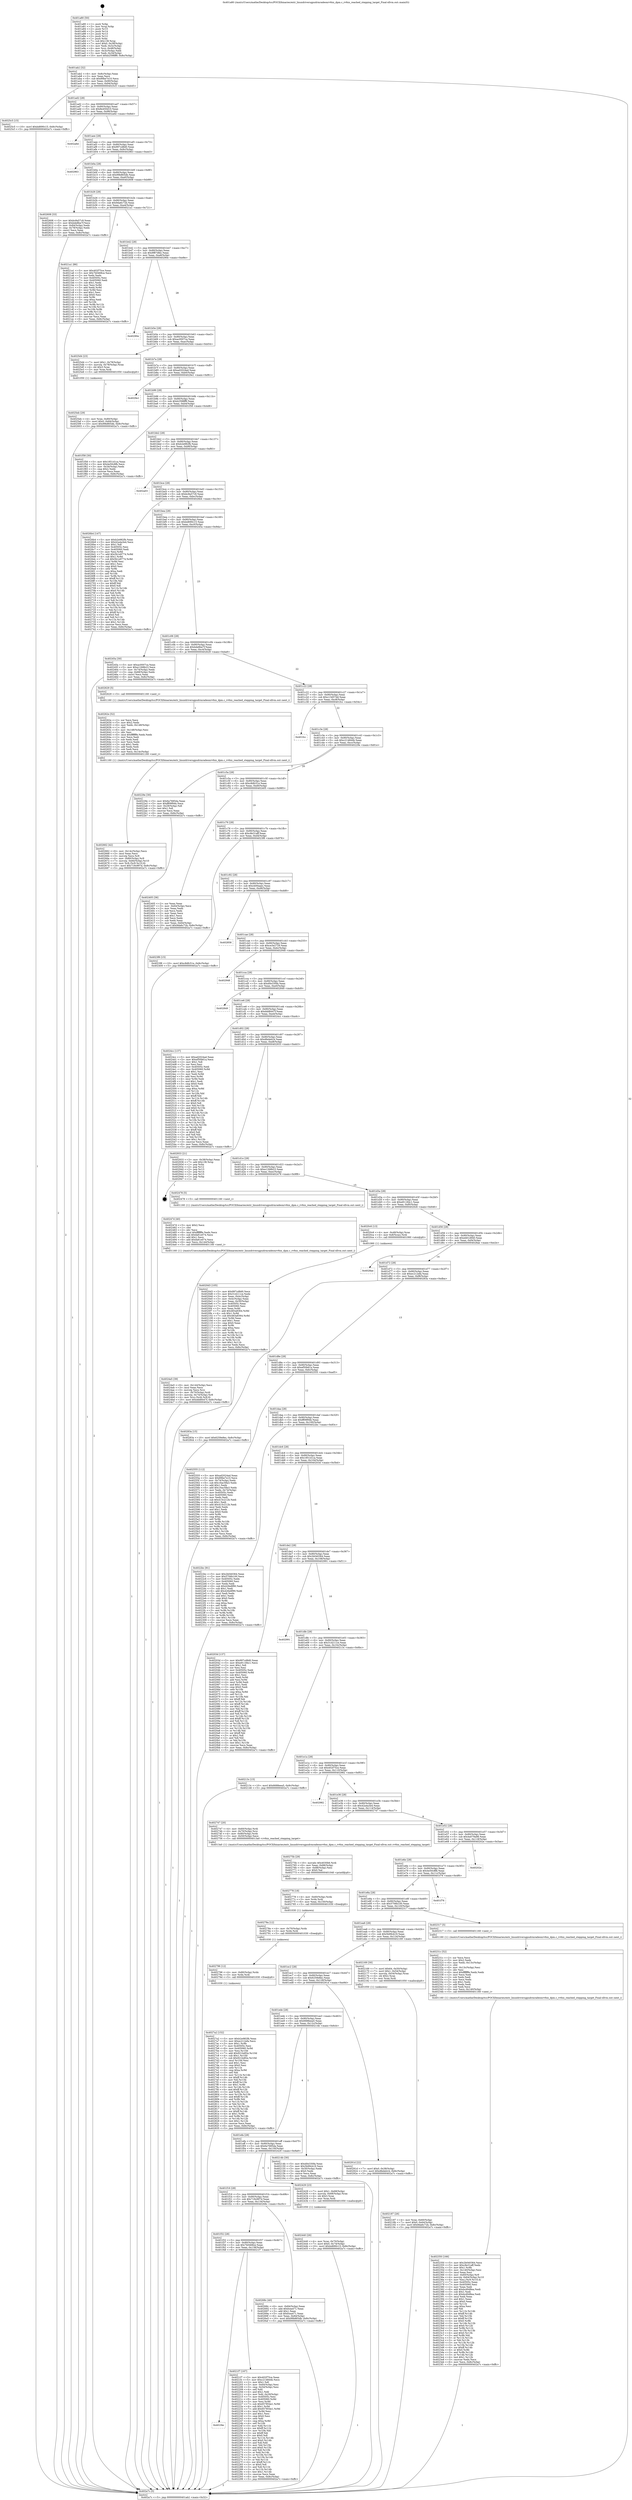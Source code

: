 digraph "0x401a80" {
  label = "0x401a80 (/mnt/c/Users/mathe/Desktop/tcc/POCII/binaries/extr_linuxdriversgpudrmradeonrv6xx_dpm.c_rv6xx_reached_stepping_target_Final-ollvm.out::main(0))"
  labelloc = "t"
  node[shape=record]

  Entry [label="",width=0.3,height=0.3,shape=circle,fillcolor=black,style=filled]
  "0x401ab2" [label="{
     0x401ab2 [32]\l
     | [instrs]\l
     &nbsp;&nbsp;0x401ab2 \<+6\>: mov -0x8c(%rbp),%eax\l
     &nbsp;&nbsp;0x401ab8 \<+2\>: mov %eax,%ecx\l
     &nbsp;&nbsp;0x401aba \<+6\>: sub $0x89be7e10,%ecx\l
     &nbsp;&nbsp;0x401ac0 \<+6\>: mov %eax,-0x90(%rbp)\l
     &nbsp;&nbsp;0x401ac6 \<+6\>: mov %ecx,-0x94(%rbp)\l
     &nbsp;&nbsp;0x401acc \<+6\>: je 00000000004025c5 \<main+0xb45\>\l
  }"]
  "0x4025c5" [label="{
     0x4025c5 [15]\l
     | [instrs]\l
     &nbsp;&nbsp;0x4025c5 \<+10\>: movl $0xbd690c15,-0x8c(%rbp)\l
     &nbsp;&nbsp;0x4025cf \<+5\>: jmp 0000000000402a7c \<main+0xffc\>\l
  }"]
  "0x401ad2" [label="{
     0x401ad2 [28]\l
     | [instrs]\l
     &nbsp;&nbsp;0x401ad2 \<+5\>: jmp 0000000000401ad7 \<main+0x57\>\l
     &nbsp;&nbsp;0x401ad7 \<+6\>: mov -0x90(%rbp),%eax\l
     &nbsp;&nbsp;0x401add \<+5\>: sub $0x8e450d10,%eax\l
     &nbsp;&nbsp;0x401ae2 \<+6\>: mov %eax,-0x98(%rbp)\l
     &nbsp;&nbsp;0x401ae8 \<+6\>: je 0000000000402a6d \<main+0xfed\>\l
  }"]
  Exit [label="",width=0.3,height=0.3,shape=circle,fillcolor=black,style=filled,peripheries=2]
  "0x402a6d" [label="{
     0x402a6d\l
  }", style=dashed]
  "0x401aee" [label="{
     0x401aee [28]\l
     | [instrs]\l
     &nbsp;&nbsp;0x401aee \<+5\>: jmp 0000000000401af3 \<main+0x73\>\l
     &nbsp;&nbsp;0x401af3 \<+6\>: mov -0x90(%rbp),%eax\l
     &nbsp;&nbsp;0x401af9 \<+5\>: sub $0x997cd8d0,%eax\l
     &nbsp;&nbsp;0x401afe \<+6\>: mov %eax,-0x9c(%rbp)\l
     &nbsp;&nbsp;0x401b04 \<+6\>: je 0000000000402963 \<main+0xee3\>\l
  }"]
  "0x4027a2" [label="{
     0x4027a2 [152]\l
     | [instrs]\l
     &nbsp;&nbsp;0x4027a2 \<+5\>: mov $0xb2e982fb,%eax\l
     &nbsp;&nbsp;0x4027a7 \<+5\>: mov $0xec212efa,%ecx\l
     &nbsp;&nbsp;0x4027ac \<+3\>: mov $0x1,%r8b\l
     &nbsp;&nbsp;0x4027af \<+7\>: mov 0x40505c,%esi\l
     &nbsp;&nbsp;0x4027b6 \<+8\>: mov 0x405060,%r9d\l
     &nbsp;&nbsp;0x4027be \<+3\>: mov %esi,%r10d\l
     &nbsp;&nbsp;0x4027c1 \<+7\>: add $0x921bdf2e,%r10d\l
     &nbsp;&nbsp;0x4027c8 \<+4\>: sub $0x1,%r10d\l
     &nbsp;&nbsp;0x4027cc \<+7\>: sub $0x921bdf2e,%r10d\l
     &nbsp;&nbsp;0x4027d3 \<+4\>: imul %r10d,%esi\l
     &nbsp;&nbsp;0x4027d7 \<+3\>: and $0x1,%esi\l
     &nbsp;&nbsp;0x4027da \<+3\>: cmp $0x0,%esi\l
     &nbsp;&nbsp;0x4027dd \<+4\>: sete %r11b\l
     &nbsp;&nbsp;0x4027e1 \<+4\>: cmp $0xa,%r9d\l
     &nbsp;&nbsp;0x4027e5 \<+3\>: setl %bl\l
     &nbsp;&nbsp;0x4027e8 \<+3\>: mov %r11b,%r14b\l
     &nbsp;&nbsp;0x4027eb \<+4\>: xor $0xff,%r14b\l
     &nbsp;&nbsp;0x4027ef \<+3\>: mov %bl,%r15b\l
     &nbsp;&nbsp;0x4027f2 \<+4\>: xor $0xff,%r15b\l
     &nbsp;&nbsp;0x4027f6 \<+4\>: xor $0x1,%r8b\l
     &nbsp;&nbsp;0x4027fa \<+3\>: mov %r14b,%r12b\l
     &nbsp;&nbsp;0x4027fd \<+4\>: and $0xff,%r12b\l
     &nbsp;&nbsp;0x402801 \<+3\>: and %r8b,%r11b\l
     &nbsp;&nbsp;0x402804 \<+3\>: mov %r15b,%r13b\l
     &nbsp;&nbsp;0x402807 \<+4\>: and $0xff,%r13b\l
     &nbsp;&nbsp;0x40280b \<+3\>: and %r8b,%bl\l
     &nbsp;&nbsp;0x40280e \<+3\>: or %r11b,%r12b\l
     &nbsp;&nbsp;0x402811 \<+3\>: or %bl,%r13b\l
     &nbsp;&nbsp;0x402814 \<+3\>: xor %r13b,%r12b\l
     &nbsp;&nbsp;0x402817 \<+3\>: or %r15b,%r14b\l
     &nbsp;&nbsp;0x40281a \<+4\>: xor $0xff,%r14b\l
     &nbsp;&nbsp;0x40281e \<+4\>: or $0x1,%r8b\l
     &nbsp;&nbsp;0x402822 \<+3\>: and %r8b,%r14b\l
     &nbsp;&nbsp;0x402825 \<+3\>: or %r14b,%r12b\l
     &nbsp;&nbsp;0x402828 \<+4\>: test $0x1,%r12b\l
     &nbsp;&nbsp;0x40282c \<+3\>: cmovne %ecx,%eax\l
     &nbsp;&nbsp;0x40282f \<+6\>: mov %eax,-0x8c(%rbp)\l
     &nbsp;&nbsp;0x402835 \<+5\>: jmp 0000000000402a7c \<main+0xffc\>\l
  }"]
  "0x402963" [label="{
     0x402963\l
  }", style=dashed]
  "0x401b0a" [label="{
     0x401b0a [28]\l
     | [instrs]\l
     &nbsp;&nbsp;0x401b0a \<+5\>: jmp 0000000000401b0f \<main+0x8f\>\l
     &nbsp;&nbsp;0x401b0f \<+6\>: mov -0x90(%rbp),%eax\l
     &nbsp;&nbsp;0x401b15 \<+5\>: sub $0x99b865db,%eax\l
     &nbsp;&nbsp;0x401b1a \<+6\>: mov %eax,-0xa0(%rbp)\l
     &nbsp;&nbsp;0x401b20 \<+6\>: je 0000000000402608 \<main+0xb88\>\l
  }"]
  "0x402796" [label="{
     0x402796 [12]\l
     | [instrs]\l
     &nbsp;&nbsp;0x402796 \<+4\>: mov -0x80(%rbp),%rdx\l
     &nbsp;&nbsp;0x40279a \<+3\>: mov %rdx,%rdi\l
     &nbsp;&nbsp;0x40279d \<+5\>: call 0000000000401030 \<free@plt\>\l
     | [calls]\l
     &nbsp;&nbsp;0x401030 \{1\} (unknown)\l
  }"]
  "0x402608" [label="{
     0x402608 [33]\l
     | [instrs]\l
     &nbsp;&nbsp;0x402608 \<+5\>: mov $0xbc8a57c9,%eax\l
     &nbsp;&nbsp;0x40260d \<+5\>: mov $0xbde8ba7f,%ecx\l
     &nbsp;&nbsp;0x402612 \<+6\>: mov -0x84(%rbp),%edx\l
     &nbsp;&nbsp;0x402618 \<+3\>: cmp -0x78(%rbp),%edx\l
     &nbsp;&nbsp;0x40261b \<+3\>: cmovl %ecx,%eax\l
     &nbsp;&nbsp;0x40261e \<+6\>: mov %eax,-0x8c(%rbp)\l
     &nbsp;&nbsp;0x402624 \<+5\>: jmp 0000000000402a7c \<main+0xffc\>\l
  }"]
  "0x401b26" [label="{
     0x401b26 [28]\l
     | [instrs]\l
     &nbsp;&nbsp;0x401b26 \<+5\>: jmp 0000000000401b2b \<main+0xab\>\l
     &nbsp;&nbsp;0x401b2b \<+6\>: mov -0x90(%rbp),%eax\l
     &nbsp;&nbsp;0x401b31 \<+5\>: sub $0x9da6c72b,%eax\l
     &nbsp;&nbsp;0x401b36 \<+6\>: mov %eax,-0xa4(%rbp)\l
     &nbsp;&nbsp;0x401b3c \<+6\>: je 00000000004021a1 \<main+0x721\>\l
  }"]
  "0x40278a" [label="{
     0x40278a [12]\l
     | [instrs]\l
     &nbsp;&nbsp;0x40278a \<+4\>: mov -0x70(%rbp),%rdx\l
     &nbsp;&nbsp;0x40278e \<+3\>: mov %rdx,%rdi\l
     &nbsp;&nbsp;0x402791 \<+5\>: call 0000000000401030 \<free@plt\>\l
     | [calls]\l
     &nbsp;&nbsp;0x401030 \{1\} (unknown)\l
  }"]
  "0x4021a1" [label="{
     0x4021a1 [86]\l
     | [instrs]\l
     &nbsp;&nbsp;0x4021a1 \<+5\>: mov $0x402f75ce,%eax\l
     &nbsp;&nbsp;0x4021a6 \<+5\>: mov $0x7b0468ce,%ecx\l
     &nbsp;&nbsp;0x4021ab \<+2\>: xor %edx,%edx\l
     &nbsp;&nbsp;0x4021ad \<+7\>: mov 0x40505c,%esi\l
     &nbsp;&nbsp;0x4021b4 \<+7\>: mov 0x405060,%edi\l
     &nbsp;&nbsp;0x4021bb \<+3\>: sub $0x1,%edx\l
     &nbsp;&nbsp;0x4021be \<+3\>: mov %esi,%r8d\l
     &nbsp;&nbsp;0x4021c1 \<+3\>: add %edx,%r8d\l
     &nbsp;&nbsp;0x4021c4 \<+4\>: imul %r8d,%esi\l
     &nbsp;&nbsp;0x4021c8 \<+3\>: and $0x1,%esi\l
     &nbsp;&nbsp;0x4021cb \<+3\>: cmp $0x0,%esi\l
     &nbsp;&nbsp;0x4021ce \<+4\>: sete %r9b\l
     &nbsp;&nbsp;0x4021d2 \<+3\>: cmp $0xa,%edi\l
     &nbsp;&nbsp;0x4021d5 \<+4\>: setl %r10b\l
     &nbsp;&nbsp;0x4021d9 \<+3\>: mov %r9b,%r11b\l
     &nbsp;&nbsp;0x4021dc \<+3\>: and %r10b,%r11b\l
     &nbsp;&nbsp;0x4021df \<+3\>: xor %r10b,%r9b\l
     &nbsp;&nbsp;0x4021e2 \<+3\>: or %r9b,%r11b\l
     &nbsp;&nbsp;0x4021e5 \<+4\>: test $0x1,%r11b\l
     &nbsp;&nbsp;0x4021e9 \<+3\>: cmovne %ecx,%eax\l
     &nbsp;&nbsp;0x4021ec \<+6\>: mov %eax,-0x8c(%rbp)\l
     &nbsp;&nbsp;0x4021f2 \<+5\>: jmp 0000000000402a7c \<main+0xffc\>\l
  }"]
  "0x401b42" [label="{
     0x401b42 [28]\l
     | [instrs]\l
     &nbsp;&nbsp;0x401b42 \<+5\>: jmp 0000000000401b47 \<main+0xc7\>\l
     &nbsp;&nbsp;0x401b47 \<+6\>: mov -0x90(%rbp),%eax\l
     &nbsp;&nbsp;0x401b4d \<+5\>: sub $0x9f87dfec,%eax\l
     &nbsp;&nbsp;0x401b52 \<+6\>: mov %eax,-0xa8(%rbp)\l
     &nbsp;&nbsp;0x401b58 \<+6\>: je 000000000040290e \<main+0xe8e\>\l
  }"]
  "0x402778" [label="{
     0x402778 [18]\l
     | [instrs]\l
     &nbsp;&nbsp;0x402778 \<+4\>: mov -0x60(%rbp),%rdx\l
     &nbsp;&nbsp;0x40277c \<+3\>: mov %rdx,%rdi\l
     &nbsp;&nbsp;0x40277f \<+6\>: mov %eax,-0x150(%rbp)\l
     &nbsp;&nbsp;0x402785 \<+5\>: call 0000000000401030 \<free@plt\>\l
     | [calls]\l
     &nbsp;&nbsp;0x401030 \{1\} (unknown)\l
  }"]
  "0x40290e" [label="{
     0x40290e\l
  }", style=dashed]
  "0x401b5e" [label="{
     0x401b5e [28]\l
     | [instrs]\l
     &nbsp;&nbsp;0x401b5e \<+5\>: jmp 0000000000401b63 \<main+0xe3\>\l
     &nbsp;&nbsp;0x401b63 \<+6\>: mov -0x90(%rbp),%eax\l
     &nbsp;&nbsp;0x401b69 \<+5\>: sub $0xac0007ca,%eax\l
     &nbsp;&nbsp;0x401b6e \<+6\>: mov %eax,-0xac(%rbp)\l
     &nbsp;&nbsp;0x401b74 \<+6\>: je 00000000004025d4 \<main+0xb54\>\l
  }"]
  "0x40275b" [label="{
     0x40275b [29]\l
     | [instrs]\l
     &nbsp;&nbsp;0x40275b \<+10\>: movabs $0x4030b6,%rdi\l
     &nbsp;&nbsp;0x402765 \<+6\>: mov %eax,-0x88(%rbp)\l
     &nbsp;&nbsp;0x40276b \<+6\>: mov -0x88(%rbp),%esi\l
     &nbsp;&nbsp;0x402771 \<+2\>: mov $0x0,%al\l
     &nbsp;&nbsp;0x402773 \<+5\>: call 0000000000401040 \<printf@plt\>\l
     | [calls]\l
     &nbsp;&nbsp;0x401040 \{1\} (unknown)\l
  }"]
  "0x4025d4" [label="{
     0x4025d4 [23]\l
     | [instrs]\l
     &nbsp;&nbsp;0x4025d4 \<+7\>: movl $0x1,-0x78(%rbp)\l
     &nbsp;&nbsp;0x4025db \<+4\>: movslq -0x78(%rbp),%rax\l
     &nbsp;&nbsp;0x4025df \<+4\>: shl $0x3,%rax\l
     &nbsp;&nbsp;0x4025e3 \<+3\>: mov %rax,%rdi\l
     &nbsp;&nbsp;0x4025e6 \<+5\>: call 0000000000401050 \<malloc@plt\>\l
     | [calls]\l
     &nbsp;&nbsp;0x401050 \{1\} (unknown)\l
  }"]
  "0x401b7a" [label="{
     0x401b7a [28]\l
     | [instrs]\l
     &nbsp;&nbsp;0x401b7a \<+5\>: jmp 0000000000401b7f \<main+0xff\>\l
     &nbsp;&nbsp;0x401b7f \<+6\>: mov -0x90(%rbp),%eax\l
     &nbsp;&nbsp;0x401b85 \<+5\>: sub $0xad2024ad,%eax\l
     &nbsp;&nbsp;0x401b8a \<+6\>: mov %eax,-0xb0(%rbp)\l
     &nbsp;&nbsp;0x401b90 \<+6\>: je 00000000004029e1 \<main+0xf61\>\l
  }"]
  "0x402662" [label="{
     0x402662 [42]\l
     | [instrs]\l
     &nbsp;&nbsp;0x402662 \<+6\>: mov -0x14c(%rbp),%ecx\l
     &nbsp;&nbsp;0x402668 \<+3\>: imul %eax,%ecx\l
     &nbsp;&nbsp;0x40266b \<+3\>: movslq %ecx,%r8\l
     &nbsp;&nbsp;0x40266e \<+4\>: mov -0x80(%rbp),%r9\l
     &nbsp;&nbsp;0x402672 \<+7\>: movslq -0x84(%rbp),%r10\l
     &nbsp;&nbsp;0x402679 \<+4\>: mov %r8,(%r9,%r10,8)\l
     &nbsp;&nbsp;0x40267d \<+10\>: movl $0x719c997d,-0x8c(%rbp)\l
     &nbsp;&nbsp;0x402687 \<+5\>: jmp 0000000000402a7c \<main+0xffc\>\l
  }"]
  "0x4029e1" [label="{
     0x4029e1\l
  }", style=dashed]
  "0x401b96" [label="{
     0x401b96 [28]\l
     | [instrs]\l
     &nbsp;&nbsp;0x401b96 \<+5\>: jmp 0000000000401b9b \<main+0x11b\>\l
     &nbsp;&nbsp;0x401b9b \<+6\>: mov -0x90(%rbp),%eax\l
     &nbsp;&nbsp;0x401ba1 \<+5\>: sub $0xb2598ff9,%eax\l
     &nbsp;&nbsp;0x401ba6 \<+6\>: mov %eax,-0xb4(%rbp)\l
     &nbsp;&nbsp;0x401bac \<+6\>: je 0000000000401f58 \<main+0x4d8\>\l
  }"]
  "0x40262e" [label="{
     0x40262e [52]\l
     | [instrs]\l
     &nbsp;&nbsp;0x40262e \<+2\>: xor %ecx,%ecx\l
     &nbsp;&nbsp;0x402630 \<+5\>: mov $0x2,%edx\l
     &nbsp;&nbsp;0x402635 \<+6\>: mov %edx,-0x148(%rbp)\l
     &nbsp;&nbsp;0x40263b \<+1\>: cltd\l
     &nbsp;&nbsp;0x40263c \<+6\>: mov -0x148(%rbp),%esi\l
     &nbsp;&nbsp;0x402642 \<+2\>: idiv %esi\l
     &nbsp;&nbsp;0x402644 \<+6\>: imul $0xfffffffe,%edx,%edx\l
     &nbsp;&nbsp;0x40264a \<+2\>: mov %ecx,%edi\l
     &nbsp;&nbsp;0x40264c \<+2\>: sub %edx,%edi\l
     &nbsp;&nbsp;0x40264e \<+2\>: mov %ecx,%edx\l
     &nbsp;&nbsp;0x402650 \<+3\>: sub $0x1,%edx\l
     &nbsp;&nbsp;0x402653 \<+2\>: add %edx,%edi\l
     &nbsp;&nbsp;0x402655 \<+2\>: sub %edi,%ecx\l
     &nbsp;&nbsp;0x402657 \<+6\>: mov %ecx,-0x14c(%rbp)\l
     &nbsp;&nbsp;0x40265d \<+5\>: call 0000000000401160 \<next_i\>\l
     | [calls]\l
     &nbsp;&nbsp;0x401160 \{1\} (/mnt/c/Users/mathe/Desktop/tcc/POCII/binaries/extr_linuxdriversgpudrmradeonrv6xx_dpm.c_rv6xx_reached_stepping_target_Final-ollvm.out::next_i)\l
  }"]
  "0x401f58" [label="{
     0x401f58 [30]\l
     | [instrs]\l
     &nbsp;&nbsp;0x401f58 \<+5\>: mov $0x1851d1ca,%eax\l
     &nbsp;&nbsp;0x401f5d \<+5\>: mov $0x4e50c8fb,%ecx\l
     &nbsp;&nbsp;0x401f62 \<+3\>: mov -0x34(%rbp),%edx\l
     &nbsp;&nbsp;0x401f65 \<+3\>: cmp $0x2,%edx\l
     &nbsp;&nbsp;0x401f68 \<+3\>: cmovne %ecx,%eax\l
     &nbsp;&nbsp;0x401f6b \<+6\>: mov %eax,-0x8c(%rbp)\l
     &nbsp;&nbsp;0x401f71 \<+5\>: jmp 0000000000402a7c \<main+0xffc\>\l
  }"]
  "0x401bb2" [label="{
     0x401bb2 [28]\l
     | [instrs]\l
     &nbsp;&nbsp;0x401bb2 \<+5\>: jmp 0000000000401bb7 \<main+0x137\>\l
     &nbsp;&nbsp;0x401bb7 \<+6\>: mov -0x90(%rbp),%eax\l
     &nbsp;&nbsp;0x401bbd \<+5\>: sub $0xb2e982fb,%eax\l
     &nbsp;&nbsp;0x401bc2 \<+6\>: mov %eax,-0xb8(%rbp)\l
     &nbsp;&nbsp;0x401bc8 \<+6\>: je 0000000000402a03 \<main+0xf83\>\l
  }"]
  "0x402a7c" [label="{
     0x402a7c [5]\l
     | [instrs]\l
     &nbsp;&nbsp;0x402a7c \<+5\>: jmp 0000000000401ab2 \<main+0x32\>\l
  }"]
  "0x401a80" [label="{
     0x401a80 [50]\l
     | [instrs]\l
     &nbsp;&nbsp;0x401a80 \<+1\>: push %rbp\l
     &nbsp;&nbsp;0x401a81 \<+3\>: mov %rsp,%rbp\l
     &nbsp;&nbsp;0x401a84 \<+2\>: push %r15\l
     &nbsp;&nbsp;0x401a86 \<+2\>: push %r14\l
     &nbsp;&nbsp;0x401a88 \<+2\>: push %r13\l
     &nbsp;&nbsp;0x401a8a \<+2\>: push %r12\l
     &nbsp;&nbsp;0x401a8c \<+1\>: push %rbx\l
     &nbsp;&nbsp;0x401a8d \<+7\>: sub $0x138,%rsp\l
     &nbsp;&nbsp;0x401a94 \<+7\>: movl $0x0,-0x38(%rbp)\l
     &nbsp;&nbsp;0x401a9b \<+3\>: mov %edi,-0x3c(%rbp)\l
     &nbsp;&nbsp;0x401a9e \<+4\>: mov %rsi,-0x48(%rbp)\l
     &nbsp;&nbsp;0x401aa2 \<+3\>: mov -0x3c(%rbp),%edi\l
     &nbsp;&nbsp;0x401aa5 \<+3\>: mov %edi,-0x34(%rbp)\l
     &nbsp;&nbsp;0x401aa8 \<+10\>: movl $0xb2598ff9,-0x8c(%rbp)\l
  }"]
  "0x4025eb" [label="{
     0x4025eb [29]\l
     | [instrs]\l
     &nbsp;&nbsp;0x4025eb \<+4\>: mov %rax,-0x80(%rbp)\l
     &nbsp;&nbsp;0x4025ef \<+10\>: movl $0x0,-0x84(%rbp)\l
     &nbsp;&nbsp;0x4025f9 \<+10\>: movl $0x99b865db,-0x8c(%rbp)\l
     &nbsp;&nbsp;0x402603 \<+5\>: jmp 0000000000402a7c \<main+0xffc\>\l
  }"]
  "0x402a03" [label="{
     0x402a03\l
  }", style=dashed]
  "0x401bce" [label="{
     0x401bce [28]\l
     | [instrs]\l
     &nbsp;&nbsp;0x401bce \<+5\>: jmp 0000000000401bd3 \<main+0x153\>\l
     &nbsp;&nbsp;0x401bd3 \<+6\>: mov -0x90(%rbp),%eax\l
     &nbsp;&nbsp;0x401bd9 \<+5\>: sub $0xbc8a57c9,%eax\l
     &nbsp;&nbsp;0x401bde \<+6\>: mov %eax,-0xbc(%rbp)\l
     &nbsp;&nbsp;0x401be4 \<+6\>: je 00000000004026b4 \<main+0xc34\>\l
  }"]
  "0x4024a5" [label="{
     0x4024a5 [39]\l
     | [instrs]\l
     &nbsp;&nbsp;0x4024a5 \<+6\>: mov -0x144(%rbp),%ecx\l
     &nbsp;&nbsp;0x4024ab \<+3\>: imul %eax,%ecx\l
     &nbsp;&nbsp;0x4024ae \<+3\>: movslq %ecx,%rsi\l
     &nbsp;&nbsp;0x4024b1 \<+4\>: mov -0x70(%rbp),%rdi\l
     &nbsp;&nbsp;0x4024b5 \<+4\>: movslq -0x74(%rbp),%r8\l
     &nbsp;&nbsp;0x4024b9 \<+4\>: mov %rsi,(%rdi,%r8,8)\l
     &nbsp;&nbsp;0x4024bd \<+10\>: movl $0xddd8447f,-0x8c(%rbp)\l
     &nbsp;&nbsp;0x4024c7 \<+5\>: jmp 0000000000402a7c \<main+0xffc\>\l
  }"]
  "0x4026b4" [label="{
     0x4026b4 [147]\l
     | [instrs]\l
     &nbsp;&nbsp;0x4026b4 \<+5\>: mov $0xb2e982fb,%eax\l
     &nbsp;&nbsp;0x4026b9 \<+5\>: mov $0x42a4a3e4,%ecx\l
     &nbsp;&nbsp;0x4026be \<+2\>: mov $0x1,%dl\l
     &nbsp;&nbsp;0x4026c0 \<+7\>: mov 0x40505c,%esi\l
     &nbsp;&nbsp;0x4026c7 \<+7\>: mov 0x405060,%edi\l
     &nbsp;&nbsp;0x4026ce \<+3\>: mov %esi,%r8d\l
     &nbsp;&nbsp;0x4026d1 \<+7\>: add $0x5b1e9774,%r8d\l
     &nbsp;&nbsp;0x4026d8 \<+4\>: sub $0x1,%r8d\l
     &nbsp;&nbsp;0x4026dc \<+7\>: sub $0x5b1e9774,%r8d\l
     &nbsp;&nbsp;0x4026e3 \<+4\>: imul %r8d,%esi\l
     &nbsp;&nbsp;0x4026e7 \<+3\>: and $0x1,%esi\l
     &nbsp;&nbsp;0x4026ea \<+3\>: cmp $0x0,%esi\l
     &nbsp;&nbsp;0x4026ed \<+4\>: sete %r9b\l
     &nbsp;&nbsp;0x4026f1 \<+3\>: cmp $0xa,%edi\l
     &nbsp;&nbsp;0x4026f4 \<+4\>: setl %r10b\l
     &nbsp;&nbsp;0x4026f8 \<+3\>: mov %r9b,%r11b\l
     &nbsp;&nbsp;0x4026fb \<+4\>: xor $0xff,%r11b\l
     &nbsp;&nbsp;0x4026ff \<+3\>: mov %r10b,%bl\l
     &nbsp;&nbsp;0x402702 \<+3\>: xor $0xff,%bl\l
     &nbsp;&nbsp;0x402705 \<+3\>: xor $0x0,%dl\l
     &nbsp;&nbsp;0x402708 \<+3\>: mov %r11b,%r14b\l
     &nbsp;&nbsp;0x40270b \<+4\>: and $0x0,%r14b\l
     &nbsp;&nbsp;0x40270f \<+3\>: and %dl,%r9b\l
     &nbsp;&nbsp;0x402712 \<+3\>: mov %bl,%r15b\l
     &nbsp;&nbsp;0x402715 \<+4\>: and $0x0,%r15b\l
     &nbsp;&nbsp;0x402719 \<+3\>: and %dl,%r10b\l
     &nbsp;&nbsp;0x40271c \<+3\>: or %r9b,%r14b\l
     &nbsp;&nbsp;0x40271f \<+3\>: or %r10b,%r15b\l
     &nbsp;&nbsp;0x402722 \<+3\>: xor %r15b,%r14b\l
     &nbsp;&nbsp;0x402725 \<+3\>: or %bl,%r11b\l
     &nbsp;&nbsp;0x402728 \<+4\>: xor $0xff,%r11b\l
     &nbsp;&nbsp;0x40272c \<+3\>: or $0x0,%dl\l
     &nbsp;&nbsp;0x40272f \<+3\>: and %dl,%r11b\l
     &nbsp;&nbsp;0x402732 \<+3\>: or %r11b,%r14b\l
     &nbsp;&nbsp;0x402735 \<+4\>: test $0x1,%r14b\l
     &nbsp;&nbsp;0x402739 \<+3\>: cmovne %ecx,%eax\l
     &nbsp;&nbsp;0x40273c \<+6\>: mov %eax,-0x8c(%rbp)\l
     &nbsp;&nbsp;0x402742 \<+5\>: jmp 0000000000402a7c \<main+0xffc\>\l
  }"]
  "0x401bea" [label="{
     0x401bea [28]\l
     | [instrs]\l
     &nbsp;&nbsp;0x401bea \<+5\>: jmp 0000000000401bef \<main+0x16f\>\l
     &nbsp;&nbsp;0x401bef \<+6\>: mov -0x90(%rbp),%eax\l
     &nbsp;&nbsp;0x401bf5 \<+5\>: sub $0xbd690c15,%eax\l
     &nbsp;&nbsp;0x401bfa \<+6\>: mov %eax,-0xc0(%rbp)\l
     &nbsp;&nbsp;0x401c00 \<+6\>: je 000000000040245a \<main+0x9da\>\l
  }"]
  "0x40247d" [label="{
     0x40247d [40]\l
     | [instrs]\l
     &nbsp;&nbsp;0x40247d \<+5\>: mov $0x2,%ecx\l
     &nbsp;&nbsp;0x402482 \<+1\>: cltd\l
     &nbsp;&nbsp;0x402483 \<+2\>: idiv %ecx\l
     &nbsp;&nbsp;0x402485 \<+6\>: imul $0xfffffffe,%edx,%ecx\l
     &nbsp;&nbsp;0x40248b \<+6\>: sub $0xfa81e074,%ecx\l
     &nbsp;&nbsp;0x402491 \<+3\>: add $0x1,%ecx\l
     &nbsp;&nbsp;0x402494 \<+6\>: add $0xfa81e074,%ecx\l
     &nbsp;&nbsp;0x40249a \<+6\>: mov %ecx,-0x144(%rbp)\l
     &nbsp;&nbsp;0x4024a0 \<+5\>: call 0000000000401160 \<next_i\>\l
     | [calls]\l
     &nbsp;&nbsp;0x401160 \{1\} (/mnt/c/Users/mathe/Desktop/tcc/POCII/binaries/extr_linuxdriversgpudrmradeonrv6xx_dpm.c_rv6xx_reached_stepping_target_Final-ollvm.out::next_i)\l
  }"]
  "0x40245a" [label="{
     0x40245a [30]\l
     | [instrs]\l
     &nbsp;&nbsp;0x40245a \<+5\>: mov $0xac0007ca,%eax\l
     &nbsp;&nbsp;0x40245f \<+5\>: mov $0xe1268b23,%ecx\l
     &nbsp;&nbsp;0x402464 \<+3\>: mov -0x74(%rbp),%edx\l
     &nbsp;&nbsp;0x402467 \<+3\>: cmp -0x68(%rbp),%edx\l
     &nbsp;&nbsp;0x40246a \<+3\>: cmovl %ecx,%eax\l
     &nbsp;&nbsp;0x40246d \<+6\>: mov %eax,-0x8c(%rbp)\l
     &nbsp;&nbsp;0x402473 \<+5\>: jmp 0000000000402a7c \<main+0xffc\>\l
  }"]
  "0x401c06" [label="{
     0x401c06 [28]\l
     | [instrs]\l
     &nbsp;&nbsp;0x401c06 \<+5\>: jmp 0000000000401c0b \<main+0x18b\>\l
     &nbsp;&nbsp;0x401c0b \<+6\>: mov -0x90(%rbp),%eax\l
     &nbsp;&nbsp;0x401c11 \<+5\>: sub $0xbde8ba7f,%eax\l
     &nbsp;&nbsp;0x401c16 \<+6\>: mov %eax,-0xc4(%rbp)\l
     &nbsp;&nbsp;0x401c1c \<+6\>: je 0000000000402629 \<main+0xba9\>\l
  }"]
  "0x402440" [label="{
     0x402440 [26]\l
     | [instrs]\l
     &nbsp;&nbsp;0x402440 \<+4\>: mov %rax,-0x70(%rbp)\l
     &nbsp;&nbsp;0x402444 \<+7\>: movl $0x0,-0x74(%rbp)\l
     &nbsp;&nbsp;0x40244b \<+10\>: movl $0xbd690c15,-0x8c(%rbp)\l
     &nbsp;&nbsp;0x402455 \<+5\>: jmp 0000000000402a7c \<main+0xffc\>\l
  }"]
  "0x402629" [label="{
     0x402629 [5]\l
     | [instrs]\l
     &nbsp;&nbsp;0x402629 \<+5\>: call 0000000000401160 \<next_i\>\l
     | [calls]\l
     &nbsp;&nbsp;0x401160 \{1\} (/mnt/c/Users/mathe/Desktop/tcc/POCII/binaries/extr_linuxdriversgpudrmradeonrv6xx_dpm.c_rv6xx_reached_stepping_target_Final-ollvm.out::next_i)\l
  }"]
  "0x401c22" [label="{
     0x401c22 [28]\l
     | [instrs]\l
     &nbsp;&nbsp;0x401c22 \<+5\>: jmp 0000000000401c27 \<main+0x1a7\>\l
     &nbsp;&nbsp;0x401c27 \<+6\>: mov -0x90(%rbp),%eax\l
     &nbsp;&nbsp;0x401c2d \<+5\>: sub $0xc13d57dd,%eax\l
     &nbsp;&nbsp;0x401c32 \<+6\>: mov %eax,-0xc8(%rbp)\l
     &nbsp;&nbsp;0x401c38 \<+6\>: je 0000000000401fcc \<main+0x54c\>\l
  }"]
  "0x402350" [label="{
     0x402350 [166]\l
     | [instrs]\l
     &nbsp;&nbsp;0x402350 \<+5\>: mov $0x2b040364,%ecx\l
     &nbsp;&nbsp;0x402355 \<+5\>: mov $0xc8e31aff,%edx\l
     &nbsp;&nbsp;0x40235a \<+3\>: mov $0x1,%r8b\l
     &nbsp;&nbsp;0x40235d \<+6\>: mov -0x140(%rbp),%esi\l
     &nbsp;&nbsp;0x402363 \<+3\>: imul %eax,%esi\l
     &nbsp;&nbsp;0x402366 \<+4\>: mov -0x60(%rbp),%r9\l
     &nbsp;&nbsp;0x40236a \<+4\>: movslq -0x64(%rbp),%r10\l
     &nbsp;&nbsp;0x40236e \<+4\>: mov %esi,(%r9,%r10,4)\l
     &nbsp;&nbsp;0x402372 \<+7\>: mov 0x40505c,%eax\l
     &nbsp;&nbsp;0x402379 \<+7\>: mov 0x405060,%esi\l
     &nbsp;&nbsp;0x402380 \<+2\>: mov %eax,%edi\l
     &nbsp;&nbsp;0x402382 \<+6\>: add $0xbcd0d8ea,%edi\l
     &nbsp;&nbsp;0x402388 \<+3\>: sub $0x1,%edi\l
     &nbsp;&nbsp;0x40238b \<+6\>: sub $0xbcd0d8ea,%edi\l
     &nbsp;&nbsp;0x402391 \<+3\>: imul %edi,%eax\l
     &nbsp;&nbsp;0x402394 \<+3\>: and $0x1,%eax\l
     &nbsp;&nbsp;0x402397 \<+3\>: cmp $0x0,%eax\l
     &nbsp;&nbsp;0x40239a \<+4\>: sete %r11b\l
     &nbsp;&nbsp;0x40239e \<+3\>: cmp $0xa,%esi\l
     &nbsp;&nbsp;0x4023a1 \<+3\>: setl %bl\l
     &nbsp;&nbsp;0x4023a4 \<+3\>: mov %r11b,%r14b\l
     &nbsp;&nbsp;0x4023a7 \<+4\>: xor $0xff,%r14b\l
     &nbsp;&nbsp;0x4023ab \<+3\>: mov %bl,%r15b\l
     &nbsp;&nbsp;0x4023ae \<+4\>: xor $0xff,%r15b\l
     &nbsp;&nbsp;0x4023b2 \<+4\>: xor $0x0,%r8b\l
     &nbsp;&nbsp;0x4023b6 \<+3\>: mov %r14b,%r12b\l
     &nbsp;&nbsp;0x4023b9 \<+4\>: and $0x0,%r12b\l
     &nbsp;&nbsp;0x4023bd \<+3\>: and %r8b,%r11b\l
     &nbsp;&nbsp;0x4023c0 \<+3\>: mov %r15b,%r13b\l
     &nbsp;&nbsp;0x4023c3 \<+4\>: and $0x0,%r13b\l
     &nbsp;&nbsp;0x4023c7 \<+3\>: and %r8b,%bl\l
     &nbsp;&nbsp;0x4023ca \<+3\>: or %r11b,%r12b\l
     &nbsp;&nbsp;0x4023cd \<+3\>: or %bl,%r13b\l
     &nbsp;&nbsp;0x4023d0 \<+3\>: xor %r13b,%r12b\l
     &nbsp;&nbsp;0x4023d3 \<+3\>: or %r15b,%r14b\l
     &nbsp;&nbsp;0x4023d6 \<+4\>: xor $0xff,%r14b\l
     &nbsp;&nbsp;0x4023da \<+4\>: or $0x0,%r8b\l
     &nbsp;&nbsp;0x4023de \<+3\>: and %r8b,%r14b\l
     &nbsp;&nbsp;0x4023e1 \<+3\>: or %r14b,%r12b\l
     &nbsp;&nbsp;0x4023e4 \<+4\>: test $0x1,%r12b\l
     &nbsp;&nbsp;0x4023e8 \<+3\>: cmovne %edx,%ecx\l
     &nbsp;&nbsp;0x4023eb \<+6\>: mov %ecx,-0x8c(%rbp)\l
     &nbsp;&nbsp;0x4023f1 \<+5\>: jmp 0000000000402a7c \<main+0xffc\>\l
  }"]
  "0x401fcc" [label="{
     0x401fcc\l
  }", style=dashed]
  "0x401c3e" [label="{
     0x401c3e [28]\l
     | [instrs]\l
     &nbsp;&nbsp;0x401c3e \<+5\>: jmp 0000000000401c43 \<main+0x1c3\>\l
     &nbsp;&nbsp;0x401c43 \<+6\>: mov -0x90(%rbp),%eax\l
     &nbsp;&nbsp;0x401c49 \<+5\>: sub $0xc214844b,%eax\l
     &nbsp;&nbsp;0x401c4e \<+6\>: mov %eax,-0xcc(%rbp)\l
     &nbsp;&nbsp;0x401c54 \<+6\>: je 000000000040229e \<main+0x81e\>\l
  }"]
  "0x40231c" [label="{
     0x40231c [52]\l
     | [instrs]\l
     &nbsp;&nbsp;0x40231c \<+2\>: xor %ecx,%ecx\l
     &nbsp;&nbsp;0x40231e \<+5\>: mov $0x2,%edx\l
     &nbsp;&nbsp;0x402323 \<+6\>: mov %edx,-0x13c(%rbp)\l
     &nbsp;&nbsp;0x402329 \<+1\>: cltd\l
     &nbsp;&nbsp;0x40232a \<+6\>: mov -0x13c(%rbp),%esi\l
     &nbsp;&nbsp;0x402330 \<+2\>: idiv %esi\l
     &nbsp;&nbsp;0x402332 \<+6\>: imul $0xfffffffe,%edx,%edx\l
     &nbsp;&nbsp;0x402338 \<+2\>: mov %ecx,%edi\l
     &nbsp;&nbsp;0x40233a \<+2\>: sub %edx,%edi\l
     &nbsp;&nbsp;0x40233c \<+2\>: mov %ecx,%edx\l
     &nbsp;&nbsp;0x40233e \<+3\>: sub $0x1,%edx\l
     &nbsp;&nbsp;0x402341 \<+2\>: add %edx,%edi\l
     &nbsp;&nbsp;0x402343 \<+2\>: sub %edi,%ecx\l
     &nbsp;&nbsp;0x402345 \<+6\>: mov %ecx,-0x140(%rbp)\l
     &nbsp;&nbsp;0x40234b \<+5\>: call 0000000000401160 \<next_i\>\l
     | [calls]\l
     &nbsp;&nbsp;0x401160 \{1\} (/mnt/c/Users/mathe/Desktop/tcc/POCII/binaries/extr_linuxdriversgpudrmradeonrv6xx_dpm.c_rv6xx_reached_stepping_target_Final-ollvm.out::next_i)\l
  }"]
  "0x40229e" [label="{
     0x40229e [30]\l
     | [instrs]\l
     &nbsp;&nbsp;0x40229e \<+5\>: mov $0x6a7685da,%eax\l
     &nbsp;&nbsp;0x4022a3 \<+5\>: mov $0xff09f94b,%ecx\l
     &nbsp;&nbsp;0x4022a8 \<+3\>: mov -0x29(%rbp),%dl\l
     &nbsp;&nbsp;0x4022ab \<+3\>: test $0x1,%dl\l
     &nbsp;&nbsp;0x4022ae \<+3\>: cmovne %ecx,%eax\l
     &nbsp;&nbsp;0x4022b1 \<+6\>: mov %eax,-0x8c(%rbp)\l
     &nbsp;&nbsp;0x4022b7 \<+5\>: jmp 0000000000402a7c \<main+0xffc\>\l
  }"]
  "0x401c5a" [label="{
     0x401c5a [28]\l
     | [instrs]\l
     &nbsp;&nbsp;0x401c5a \<+5\>: jmp 0000000000401c5f \<main+0x1df\>\l
     &nbsp;&nbsp;0x401c5f \<+6\>: mov -0x90(%rbp),%eax\l
     &nbsp;&nbsp;0x401c65 \<+5\>: sub $0xc8dfc51e,%eax\l
     &nbsp;&nbsp;0x401c6a \<+6\>: mov %eax,-0xd0(%rbp)\l
     &nbsp;&nbsp;0x401c70 \<+6\>: je 0000000000402405 \<main+0x985\>\l
  }"]
  "0x401f4e" [label="{
     0x401f4e\l
  }", style=dashed]
  "0x402405" [label="{
     0x402405 [36]\l
     | [instrs]\l
     &nbsp;&nbsp;0x402405 \<+2\>: xor %eax,%eax\l
     &nbsp;&nbsp;0x402407 \<+3\>: mov -0x64(%rbp),%ecx\l
     &nbsp;&nbsp;0x40240a \<+2\>: mov %eax,%edx\l
     &nbsp;&nbsp;0x40240c \<+2\>: sub %ecx,%edx\l
     &nbsp;&nbsp;0x40240e \<+2\>: mov %eax,%ecx\l
     &nbsp;&nbsp;0x402410 \<+3\>: sub $0x1,%ecx\l
     &nbsp;&nbsp;0x402413 \<+2\>: add %ecx,%edx\l
     &nbsp;&nbsp;0x402415 \<+2\>: sub %edx,%eax\l
     &nbsp;&nbsp;0x402417 \<+3\>: mov %eax,-0x64(%rbp)\l
     &nbsp;&nbsp;0x40241a \<+10\>: movl $0x9da6c72b,-0x8c(%rbp)\l
     &nbsp;&nbsp;0x402424 \<+5\>: jmp 0000000000402a7c \<main+0xffc\>\l
  }"]
  "0x401c76" [label="{
     0x401c76 [28]\l
     | [instrs]\l
     &nbsp;&nbsp;0x401c76 \<+5\>: jmp 0000000000401c7b \<main+0x1fb\>\l
     &nbsp;&nbsp;0x401c7b \<+6\>: mov -0x90(%rbp),%eax\l
     &nbsp;&nbsp;0x401c81 \<+5\>: sub $0xc8e31aff,%eax\l
     &nbsp;&nbsp;0x401c86 \<+6\>: mov %eax,-0xd4(%rbp)\l
     &nbsp;&nbsp;0x401c8c \<+6\>: je 00000000004023f6 \<main+0x976\>\l
  }"]
  "0x4021f7" [label="{
     0x4021f7 [167]\l
     | [instrs]\l
     &nbsp;&nbsp;0x4021f7 \<+5\>: mov $0x402f75ce,%eax\l
     &nbsp;&nbsp;0x4021fc \<+5\>: mov $0xc214844b,%ecx\l
     &nbsp;&nbsp;0x402201 \<+2\>: mov $0x1,%dl\l
     &nbsp;&nbsp;0x402203 \<+3\>: mov -0x64(%rbp),%esi\l
     &nbsp;&nbsp;0x402206 \<+3\>: cmp -0x54(%rbp),%esi\l
     &nbsp;&nbsp;0x402209 \<+4\>: setl %dil\l
     &nbsp;&nbsp;0x40220d \<+4\>: and $0x1,%dil\l
     &nbsp;&nbsp;0x402211 \<+4\>: mov %dil,-0x29(%rbp)\l
     &nbsp;&nbsp;0x402215 \<+7\>: mov 0x40505c,%esi\l
     &nbsp;&nbsp;0x40221c \<+8\>: mov 0x405060,%r8d\l
     &nbsp;&nbsp;0x402224 \<+3\>: mov %esi,%r9d\l
     &nbsp;&nbsp;0x402227 \<+7\>: sub $0x657854e1,%r9d\l
     &nbsp;&nbsp;0x40222e \<+4\>: sub $0x1,%r9d\l
     &nbsp;&nbsp;0x402232 \<+7\>: add $0x657854e1,%r9d\l
     &nbsp;&nbsp;0x402239 \<+4\>: imul %r9d,%esi\l
     &nbsp;&nbsp;0x40223d \<+3\>: and $0x1,%esi\l
     &nbsp;&nbsp;0x402240 \<+3\>: cmp $0x0,%esi\l
     &nbsp;&nbsp;0x402243 \<+4\>: sete %dil\l
     &nbsp;&nbsp;0x402247 \<+4\>: cmp $0xa,%r8d\l
     &nbsp;&nbsp;0x40224b \<+4\>: setl %r10b\l
     &nbsp;&nbsp;0x40224f \<+3\>: mov %dil,%r11b\l
     &nbsp;&nbsp;0x402252 \<+4\>: xor $0xff,%r11b\l
     &nbsp;&nbsp;0x402256 \<+3\>: mov %r10b,%bl\l
     &nbsp;&nbsp;0x402259 \<+3\>: xor $0xff,%bl\l
     &nbsp;&nbsp;0x40225c \<+3\>: xor $0x0,%dl\l
     &nbsp;&nbsp;0x40225f \<+3\>: mov %r11b,%r14b\l
     &nbsp;&nbsp;0x402262 \<+4\>: and $0x0,%r14b\l
     &nbsp;&nbsp;0x402266 \<+3\>: and %dl,%dil\l
     &nbsp;&nbsp;0x402269 \<+3\>: mov %bl,%r15b\l
     &nbsp;&nbsp;0x40226c \<+4\>: and $0x0,%r15b\l
     &nbsp;&nbsp;0x402270 \<+3\>: and %dl,%r10b\l
     &nbsp;&nbsp;0x402273 \<+3\>: or %dil,%r14b\l
     &nbsp;&nbsp;0x402276 \<+3\>: or %r10b,%r15b\l
     &nbsp;&nbsp;0x402279 \<+3\>: xor %r15b,%r14b\l
     &nbsp;&nbsp;0x40227c \<+3\>: or %bl,%r11b\l
     &nbsp;&nbsp;0x40227f \<+4\>: xor $0xff,%r11b\l
     &nbsp;&nbsp;0x402283 \<+3\>: or $0x0,%dl\l
     &nbsp;&nbsp;0x402286 \<+3\>: and %dl,%r11b\l
     &nbsp;&nbsp;0x402289 \<+3\>: or %r11b,%r14b\l
     &nbsp;&nbsp;0x40228c \<+4\>: test $0x1,%r14b\l
     &nbsp;&nbsp;0x402290 \<+3\>: cmovne %ecx,%eax\l
     &nbsp;&nbsp;0x402293 \<+6\>: mov %eax,-0x8c(%rbp)\l
     &nbsp;&nbsp;0x402299 \<+5\>: jmp 0000000000402a7c \<main+0xffc\>\l
  }"]
  "0x4023f6" [label="{
     0x4023f6 [15]\l
     | [instrs]\l
     &nbsp;&nbsp;0x4023f6 \<+10\>: movl $0xc8dfc51e,-0x8c(%rbp)\l
     &nbsp;&nbsp;0x402400 \<+5\>: jmp 0000000000402a7c \<main+0xffc\>\l
  }"]
  "0x401c92" [label="{
     0x401c92 [28]\l
     | [instrs]\l
     &nbsp;&nbsp;0x401c92 \<+5\>: jmp 0000000000401c97 \<main+0x217\>\l
     &nbsp;&nbsp;0x401c97 \<+6\>: mov -0x90(%rbp),%eax\l
     &nbsp;&nbsp;0x401c9d \<+5\>: sub $0xcb00aaec,%eax\l
     &nbsp;&nbsp;0x401ca2 \<+6\>: mov %eax,-0xd8(%rbp)\l
     &nbsp;&nbsp;0x401ca8 \<+6\>: je 0000000000402858 \<main+0xdd8\>\l
  }"]
  "0x401f32" [label="{
     0x401f32 [28]\l
     | [instrs]\l
     &nbsp;&nbsp;0x401f32 \<+5\>: jmp 0000000000401f37 \<main+0x4b7\>\l
     &nbsp;&nbsp;0x401f37 \<+6\>: mov -0x90(%rbp),%eax\l
     &nbsp;&nbsp;0x401f3d \<+5\>: sub $0x7b0468ce,%eax\l
     &nbsp;&nbsp;0x401f42 \<+6\>: mov %eax,-0x138(%rbp)\l
     &nbsp;&nbsp;0x401f48 \<+6\>: je 00000000004021f7 \<main+0x777\>\l
  }"]
  "0x402858" [label="{
     0x402858\l
  }", style=dashed]
  "0x401cae" [label="{
     0x401cae [28]\l
     | [instrs]\l
     &nbsp;&nbsp;0x401cae \<+5\>: jmp 0000000000401cb3 \<main+0x233\>\l
     &nbsp;&nbsp;0x401cb3 \<+6\>: mov -0x90(%rbp),%eax\l
     &nbsp;&nbsp;0x401cb9 \<+5\>: sub $0xce3e2729,%eax\l
     &nbsp;&nbsp;0x401cbe \<+6\>: mov %eax,-0xdc(%rbp)\l
     &nbsp;&nbsp;0x401cc4 \<+6\>: je 0000000000402948 \<main+0xec8\>\l
  }"]
  "0x40268c" [label="{
     0x40268c [40]\l
     | [instrs]\l
     &nbsp;&nbsp;0x40268c \<+6\>: mov -0x84(%rbp),%eax\l
     &nbsp;&nbsp;0x402692 \<+5\>: add $0xfcea471,%eax\l
     &nbsp;&nbsp;0x402697 \<+3\>: add $0x1,%eax\l
     &nbsp;&nbsp;0x40269a \<+5\>: sub $0xfcea471,%eax\l
     &nbsp;&nbsp;0x40269f \<+6\>: mov %eax,-0x84(%rbp)\l
     &nbsp;&nbsp;0x4026a5 \<+10\>: movl $0x99b865db,-0x8c(%rbp)\l
     &nbsp;&nbsp;0x4026af \<+5\>: jmp 0000000000402a7c \<main+0xffc\>\l
  }"]
  "0x402948" [label="{
     0x402948\l
  }", style=dashed]
  "0x401cca" [label="{
     0x401cca [28]\l
     | [instrs]\l
     &nbsp;&nbsp;0x401cca \<+5\>: jmp 0000000000401ccf \<main+0x24f\>\l
     &nbsp;&nbsp;0x401ccf \<+6\>: mov -0x90(%rbp),%eax\l
     &nbsp;&nbsp;0x401cd5 \<+5\>: sub $0xd0e330fa,%eax\l
     &nbsp;&nbsp;0x401cda \<+6\>: mov %eax,-0xe0(%rbp)\l
     &nbsp;&nbsp;0x401ce0 \<+6\>: je 0000000000402849 \<main+0xdc9\>\l
  }"]
  "0x401f16" [label="{
     0x401f16 [28]\l
     | [instrs]\l
     &nbsp;&nbsp;0x401f16 \<+5\>: jmp 0000000000401f1b \<main+0x49b\>\l
     &nbsp;&nbsp;0x401f1b \<+6\>: mov -0x90(%rbp),%eax\l
     &nbsp;&nbsp;0x401f21 \<+5\>: sub $0x719c997d,%eax\l
     &nbsp;&nbsp;0x401f26 \<+6\>: mov %eax,-0x134(%rbp)\l
     &nbsp;&nbsp;0x401f2c \<+6\>: je 000000000040268c \<main+0xc0c\>\l
  }"]
  "0x402849" [label="{
     0x402849\l
  }", style=dashed]
  "0x401ce6" [label="{
     0x401ce6 [28]\l
     | [instrs]\l
     &nbsp;&nbsp;0x401ce6 \<+5\>: jmp 0000000000401ceb \<main+0x26b\>\l
     &nbsp;&nbsp;0x401ceb \<+6\>: mov -0x90(%rbp),%eax\l
     &nbsp;&nbsp;0x401cf1 \<+5\>: sub $0xddd8447f,%eax\l
     &nbsp;&nbsp;0x401cf6 \<+6\>: mov %eax,-0xe4(%rbp)\l
     &nbsp;&nbsp;0x401cfc \<+6\>: je 00000000004024cc \<main+0xa4c\>\l
  }"]
  "0x402429" [label="{
     0x402429 [23]\l
     | [instrs]\l
     &nbsp;&nbsp;0x402429 \<+7\>: movl $0x1,-0x68(%rbp)\l
     &nbsp;&nbsp;0x402430 \<+4\>: movslq -0x68(%rbp),%rax\l
     &nbsp;&nbsp;0x402434 \<+4\>: shl $0x3,%rax\l
     &nbsp;&nbsp;0x402438 \<+3\>: mov %rax,%rdi\l
     &nbsp;&nbsp;0x40243b \<+5\>: call 0000000000401050 \<malloc@plt\>\l
     | [calls]\l
     &nbsp;&nbsp;0x401050 \{1\} (unknown)\l
  }"]
  "0x4024cc" [label="{
     0x4024cc [137]\l
     | [instrs]\l
     &nbsp;&nbsp;0x4024cc \<+5\>: mov $0xad2024ad,%eax\l
     &nbsp;&nbsp;0x4024d1 \<+5\>: mov $0xef50b61a,%ecx\l
     &nbsp;&nbsp;0x4024d6 \<+2\>: mov $0x1,%dl\l
     &nbsp;&nbsp;0x4024d8 \<+2\>: xor %esi,%esi\l
     &nbsp;&nbsp;0x4024da \<+7\>: mov 0x40505c,%edi\l
     &nbsp;&nbsp;0x4024e1 \<+8\>: mov 0x405060,%r8d\l
     &nbsp;&nbsp;0x4024e9 \<+3\>: sub $0x1,%esi\l
     &nbsp;&nbsp;0x4024ec \<+3\>: mov %edi,%r9d\l
     &nbsp;&nbsp;0x4024ef \<+3\>: add %esi,%r9d\l
     &nbsp;&nbsp;0x4024f2 \<+4\>: imul %r9d,%edi\l
     &nbsp;&nbsp;0x4024f6 \<+3\>: and $0x1,%edi\l
     &nbsp;&nbsp;0x4024f9 \<+3\>: cmp $0x0,%edi\l
     &nbsp;&nbsp;0x4024fc \<+4\>: sete %r10b\l
     &nbsp;&nbsp;0x402500 \<+4\>: cmp $0xa,%r8d\l
     &nbsp;&nbsp;0x402504 \<+4\>: setl %r11b\l
     &nbsp;&nbsp;0x402508 \<+3\>: mov %r10b,%bl\l
     &nbsp;&nbsp;0x40250b \<+3\>: xor $0xff,%bl\l
     &nbsp;&nbsp;0x40250e \<+3\>: mov %r11b,%r14b\l
     &nbsp;&nbsp;0x402511 \<+4\>: xor $0xff,%r14b\l
     &nbsp;&nbsp;0x402515 \<+3\>: xor $0x0,%dl\l
     &nbsp;&nbsp;0x402518 \<+3\>: mov %bl,%r15b\l
     &nbsp;&nbsp;0x40251b \<+4\>: and $0x0,%r15b\l
     &nbsp;&nbsp;0x40251f \<+3\>: and %dl,%r10b\l
     &nbsp;&nbsp;0x402522 \<+3\>: mov %r14b,%r12b\l
     &nbsp;&nbsp;0x402525 \<+4\>: and $0x0,%r12b\l
     &nbsp;&nbsp;0x402529 \<+3\>: and %dl,%r11b\l
     &nbsp;&nbsp;0x40252c \<+3\>: or %r10b,%r15b\l
     &nbsp;&nbsp;0x40252f \<+3\>: or %r11b,%r12b\l
     &nbsp;&nbsp;0x402532 \<+3\>: xor %r12b,%r15b\l
     &nbsp;&nbsp;0x402535 \<+3\>: or %r14b,%bl\l
     &nbsp;&nbsp;0x402538 \<+3\>: xor $0xff,%bl\l
     &nbsp;&nbsp;0x40253b \<+3\>: or $0x0,%dl\l
     &nbsp;&nbsp;0x40253e \<+2\>: and %dl,%bl\l
     &nbsp;&nbsp;0x402540 \<+3\>: or %bl,%r15b\l
     &nbsp;&nbsp;0x402543 \<+4\>: test $0x1,%r15b\l
     &nbsp;&nbsp;0x402547 \<+3\>: cmovne %ecx,%eax\l
     &nbsp;&nbsp;0x40254a \<+6\>: mov %eax,-0x8c(%rbp)\l
     &nbsp;&nbsp;0x402550 \<+5\>: jmp 0000000000402a7c \<main+0xffc\>\l
  }"]
  "0x401d02" [label="{
     0x401d02 [28]\l
     | [instrs]\l
     &nbsp;&nbsp;0x401d02 \<+5\>: jmp 0000000000401d07 \<main+0x287\>\l
     &nbsp;&nbsp;0x401d07 \<+6\>: mov -0x90(%rbp),%eax\l
     &nbsp;&nbsp;0x401d0d \<+5\>: sub $0xdfedeb24,%eax\l
     &nbsp;&nbsp;0x401d12 \<+6\>: mov %eax,-0xe8(%rbp)\l
     &nbsp;&nbsp;0x401d18 \<+6\>: je 0000000000402933 \<main+0xeb3\>\l
  }"]
  "0x402187" [label="{
     0x402187 [26]\l
     | [instrs]\l
     &nbsp;&nbsp;0x402187 \<+4\>: mov %rax,-0x60(%rbp)\l
     &nbsp;&nbsp;0x40218b \<+7\>: movl $0x0,-0x64(%rbp)\l
     &nbsp;&nbsp;0x402192 \<+10\>: movl $0x9da6c72b,-0x8c(%rbp)\l
     &nbsp;&nbsp;0x40219c \<+5\>: jmp 0000000000402a7c \<main+0xffc\>\l
  }"]
  "0x402933" [label="{
     0x402933 [21]\l
     | [instrs]\l
     &nbsp;&nbsp;0x402933 \<+3\>: mov -0x38(%rbp),%eax\l
     &nbsp;&nbsp;0x402936 \<+7\>: add $0x138,%rsp\l
     &nbsp;&nbsp;0x40293d \<+1\>: pop %rbx\l
     &nbsp;&nbsp;0x40293e \<+2\>: pop %r12\l
     &nbsp;&nbsp;0x402940 \<+2\>: pop %r13\l
     &nbsp;&nbsp;0x402942 \<+2\>: pop %r14\l
     &nbsp;&nbsp;0x402944 \<+2\>: pop %r15\l
     &nbsp;&nbsp;0x402946 \<+1\>: pop %rbp\l
     &nbsp;&nbsp;0x402947 \<+1\>: ret\l
  }"]
  "0x401d1e" [label="{
     0x401d1e [28]\l
     | [instrs]\l
     &nbsp;&nbsp;0x401d1e \<+5\>: jmp 0000000000401d23 \<main+0x2a3\>\l
     &nbsp;&nbsp;0x401d23 \<+6\>: mov -0x90(%rbp),%eax\l
     &nbsp;&nbsp;0x401d29 \<+5\>: sub $0xe1268b23,%eax\l
     &nbsp;&nbsp;0x401d2e \<+6\>: mov %eax,-0xec(%rbp)\l
     &nbsp;&nbsp;0x401d34 \<+6\>: je 0000000000402478 \<main+0x9f8\>\l
  }"]
  "0x401efa" [label="{
     0x401efa [28]\l
     | [instrs]\l
     &nbsp;&nbsp;0x401efa \<+5\>: jmp 0000000000401eff \<main+0x47f\>\l
     &nbsp;&nbsp;0x401eff \<+6\>: mov -0x90(%rbp),%eax\l
     &nbsp;&nbsp;0x401f05 \<+5\>: sub $0x6a7685da,%eax\l
     &nbsp;&nbsp;0x401f0a \<+6\>: mov %eax,-0x130(%rbp)\l
     &nbsp;&nbsp;0x401f10 \<+6\>: je 0000000000402429 \<main+0x9a9\>\l
  }"]
  "0x402478" [label="{
     0x402478 [5]\l
     | [instrs]\l
     &nbsp;&nbsp;0x402478 \<+5\>: call 0000000000401160 \<next_i\>\l
     | [calls]\l
     &nbsp;&nbsp;0x401160 \{1\} (/mnt/c/Users/mathe/Desktop/tcc/POCII/binaries/extr_linuxdriversgpudrmradeonrv6xx_dpm.c_rv6xx_reached_stepping_target_Final-ollvm.out::next_i)\l
  }"]
  "0x401d3a" [label="{
     0x401d3a [28]\l
     | [instrs]\l
     &nbsp;&nbsp;0x401d3a \<+5\>: jmp 0000000000401d3f \<main+0x2bf\>\l
     &nbsp;&nbsp;0x401d3f \<+6\>: mov -0x90(%rbp),%eax\l
     &nbsp;&nbsp;0x401d45 \<+5\>: sub $0xe91184c1,%eax\l
     &nbsp;&nbsp;0x401d4a \<+6\>: mov %eax,-0xf0(%rbp)\l
     &nbsp;&nbsp;0x401d50 \<+6\>: je 00000000004020c6 \<main+0x646\>\l
  }"]
  "0x40214b" [label="{
     0x40214b [30]\l
     | [instrs]\l
     &nbsp;&nbsp;0x40214b \<+5\>: mov $0xd0e330fa,%eax\l
     &nbsp;&nbsp;0x402150 \<+5\>: mov $0x5b99cb19,%ecx\l
     &nbsp;&nbsp;0x402155 \<+3\>: mov -0x30(%rbp),%edx\l
     &nbsp;&nbsp;0x402158 \<+3\>: cmp $0x0,%edx\l
     &nbsp;&nbsp;0x40215b \<+3\>: cmove %ecx,%eax\l
     &nbsp;&nbsp;0x40215e \<+6\>: mov %eax,-0x8c(%rbp)\l
     &nbsp;&nbsp;0x402164 \<+5\>: jmp 0000000000402a7c \<main+0xffc\>\l
  }"]
  "0x4020c6" [label="{
     0x4020c6 [13]\l
     | [instrs]\l
     &nbsp;&nbsp;0x4020c6 \<+4\>: mov -0x48(%rbp),%rax\l
     &nbsp;&nbsp;0x4020ca \<+4\>: mov 0x8(%rax),%rdi\l
     &nbsp;&nbsp;0x4020ce \<+5\>: call 0000000000401060 \<atoi@plt\>\l
     | [calls]\l
     &nbsp;&nbsp;0x401060 \{1\} (unknown)\l
  }"]
  "0x401d56" [label="{
     0x401d56 [28]\l
     | [instrs]\l
     &nbsp;&nbsp;0x401d56 \<+5\>: jmp 0000000000401d5b \<main+0x2db\>\l
     &nbsp;&nbsp;0x401d5b \<+6\>: mov -0x90(%rbp),%eax\l
     &nbsp;&nbsp;0x401d61 \<+5\>: sub $0xeb61d940,%eax\l
     &nbsp;&nbsp;0x401d66 \<+6\>: mov %eax,-0xf4(%rbp)\l
     &nbsp;&nbsp;0x401d6c \<+6\>: je 00000000004028ae \<main+0xe2e\>\l
  }"]
  "0x401ede" [label="{
     0x401ede [28]\l
     | [instrs]\l
     &nbsp;&nbsp;0x401ede \<+5\>: jmp 0000000000401ee3 \<main+0x463\>\l
     &nbsp;&nbsp;0x401ee3 \<+6\>: mov -0x90(%rbp),%eax\l
     &nbsp;&nbsp;0x401ee9 \<+5\>: sub $0x6688eea5,%eax\l
     &nbsp;&nbsp;0x401eee \<+6\>: mov %eax,-0x12c(%rbp)\l
     &nbsp;&nbsp;0x401ef4 \<+6\>: je 000000000040214b \<main+0x6cb\>\l
  }"]
  "0x4028ae" [label="{
     0x4028ae\l
  }", style=dashed]
  "0x401d72" [label="{
     0x401d72 [28]\l
     | [instrs]\l
     &nbsp;&nbsp;0x401d72 \<+5\>: jmp 0000000000401d77 \<main+0x2f7\>\l
     &nbsp;&nbsp;0x401d77 \<+6\>: mov -0x90(%rbp),%eax\l
     &nbsp;&nbsp;0x401d7d \<+5\>: sub $0xec212efa,%eax\l
     &nbsp;&nbsp;0x401d82 \<+6\>: mov %eax,-0xf8(%rbp)\l
     &nbsp;&nbsp;0x401d88 \<+6\>: je 000000000040283a \<main+0xdba\>\l
  }"]
  "0x40291d" [label="{
     0x40291d [22]\l
     | [instrs]\l
     &nbsp;&nbsp;0x40291d \<+7\>: movl $0x0,-0x38(%rbp)\l
     &nbsp;&nbsp;0x402924 \<+10\>: movl $0xdfedeb24,-0x8c(%rbp)\l
     &nbsp;&nbsp;0x40292e \<+5\>: jmp 0000000000402a7c \<main+0xffc\>\l
  }"]
  "0x40283a" [label="{
     0x40283a [15]\l
     | [instrs]\l
     &nbsp;&nbsp;0x40283a \<+10\>: movl $0x6259e8ec,-0x8c(%rbp)\l
     &nbsp;&nbsp;0x402844 \<+5\>: jmp 0000000000402a7c \<main+0xffc\>\l
  }"]
  "0x401d8e" [label="{
     0x401d8e [28]\l
     | [instrs]\l
     &nbsp;&nbsp;0x401d8e \<+5\>: jmp 0000000000401d93 \<main+0x313\>\l
     &nbsp;&nbsp;0x401d93 \<+6\>: mov -0x90(%rbp),%eax\l
     &nbsp;&nbsp;0x401d99 \<+5\>: sub $0xef50b61a,%eax\l
     &nbsp;&nbsp;0x401d9e \<+6\>: mov %eax,-0xfc(%rbp)\l
     &nbsp;&nbsp;0x401da4 \<+6\>: je 0000000000402555 \<main+0xad5\>\l
  }"]
  "0x401ec2" [label="{
     0x401ec2 [28]\l
     | [instrs]\l
     &nbsp;&nbsp;0x401ec2 \<+5\>: jmp 0000000000401ec7 \<main+0x447\>\l
     &nbsp;&nbsp;0x401ec7 \<+6\>: mov -0x90(%rbp),%eax\l
     &nbsp;&nbsp;0x401ecd \<+5\>: sub $0x6259e8ec,%eax\l
     &nbsp;&nbsp;0x401ed2 \<+6\>: mov %eax,-0x128(%rbp)\l
     &nbsp;&nbsp;0x401ed8 \<+6\>: je 000000000040291d \<main+0xe9d\>\l
  }"]
  "0x402555" [label="{
     0x402555 [112]\l
     | [instrs]\l
     &nbsp;&nbsp;0x402555 \<+5\>: mov $0xad2024ad,%eax\l
     &nbsp;&nbsp;0x40255a \<+5\>: mov $0x89be7e10,%ecx\l
     &nbsp;&nbsp;0x40255f \<+3\>: mov -0x74(%rbp),%edx\l
     &nbsp;&nbsp;0x402562 \<+6\>: sub $0x16ac58a3,%edx\l
     &nbsp;&nbsp;0x402568 \<+3\>: add $0x1,%edx\l
     &nbsp;&nbsp;0x40256b \<+6\>: add $0x16ac58a3,%edx\l
     &nbsp;&nbsp;0x402571 \<+3\>: mov %edx,-0x74(%rbp)\l
     &nbsp;&nbsp;0x402574 \<+7\>: mov 0x40505c,%edx\l
     &nbsp;&nbsp;0x40257b \<+7\>: mov 0x405060,%esi\l
     &nbsp;&nbsp;0x402582 \<+2\>: mov %edx,%edi\l
     &nbsp;&nbsp;0x402584 \<+6\>: sub $0x415c212b,%edi\l
     &nbsp;&nbsp;0x40258a \<+3\>: sub $0x1,%edi\l
     &nbsp;&nbsp;0x40258d \<+6\>: add $0x415c212b,%edi\l
     &nbsp;&nbsp;0x402593 \<+3\>: imul %edi,%edx\l
     &nbsp;&nbsp;0x402596 \<+3\>: and $0x1,%edx\l
     &nbsp;&nbsp;0x402599 \<+3\>: cmp $0x0,%edx\l
     &nbsp;&nbsp;0x40259c \<+4\>: sete %r8b\l
     &nbsp;&nbsp;0x4025a0 \<+3\>: cmp $0xa,%esi\l
     &nbsp;&nbsp;0x4025a3 \<+4\>: setl %r9b\l
     &nbsp;&nbsp;0x4025a7 \<+3\>: mov %r8b,%r10b\l
     &nbsp;&nbsp;0x4025aa \<+3\>: and %r9b,%r10b\l
     &nbsp;&nbsp;0x4025ad \<+3\>: xor %r9b,%r8b\l
     &nbsp;&nbsp;0x4025b0 \<+3\>: or %r8b,%r10b\l
     &nbsp;&nbsp;0x4025b3 \<+4\>: test $0x1,%r10b\l
     &nbsp;&nbsp;0x4025b7 \<+3\>: cmovne %ecx,%eax\l
     &nbsp;&nbsp;0x4025ba \<+6\>: mov %eax,-0x8c(%rbp)\l
     &nbsp;&nbsp;0x4025c0 \<+5\>: jmp 0000000000402a7c \<main+0xffc\>\l
  }"]
  "0x401daa" [label="{
     0x401daa [28]\l
     | [instrs]\l
     &nbsp;&nbsp;0x401daa \<+5\>: jmp 0000000000401daf \<main+0x32f\>\l
     &nbsp;&nbsp;0x401daf \<+6\>: mov -0x90(%rbp),%eax\l
     &nbsp;&nbsp;0x401db5 \<+5\>: sub $0xff09f94b,%eax\l
     &nbsp;&nbsp;0x401dba \<+6\>: mov %eax,-0x100(%rbp)\l
     &nbsp;&nbsp;0x401dc0 \<+6\>: je 00000000004022bc \<main+0x83c\>\l
  }"]
  "0x402169" [label="{
     0x402169 [30]\l
     | [instrs]\l
     &nbsp;&nbsp;0x402169 \<+7\>: movl $0x64,-0x50(%rbp)\l
     &nbsp;&nbsp;0x402170 \<+7\>: movl $0x1,-0x54(%rbp)\l
     &nbsp;&nbsp;0x402177 \<+4\>: movslq -0x54(%rbp),%rax\l
     &nbsp;&nbsp;0x40217b \<+4\>: shl $0x2,%rax\l
     &nbsp;&nbsp;0x40217f \<+3\>: mov %rax,%rdi\l
     &nbsp;&nbsp;0x402182 \<+5\>: call 0000000000401050 \<malloc@plt\>\l
     | [calls]\l
     &nbsp;&nbsp;0x401050 \{1\} (unknown)\l
  }"]
  "0x4022bc" [label="{
     0x4022bc [91]\l
     | [instrs]\l
     &nbsp;&nbsp;0x4022bc \<+5\>: mov $0x2b040364,%eax\l
     &nbsp;&nbsp;0x4022c1 \<+5\>: mov $0x5706b100,%ecx\l
     &nbsp;&nbsp;0x4022c6 \<+7\>: mov 0x40505c,%edx\l
     &nbsp;&nbsp;0x4022cd \<+7\>: mov 0x405060,%esi\l
     &nbsp;&nbsp;0x4022d4 \<+2\>: mov %edx,%edi\l
     &nbsp;&nbsp;0x4022d6 \<+6\>: sub $0x426e8f90,%edi\l
     &nbsp;&nbsp;0x4022dc \<+3\>: sub $0x1,%edi\l
     &nbsp;&nbsp;0x4022df \<+6\>: add $0x426e8f90,%edi\l
     &nbsp;&nbsp;0x4022e5 \<+3\>: imul %edi,%edx\l
     &nbsp;&nbsp;0x4022e8 \<+3\>: and $0x1,%edx\l
     &nbsp;&nbsp;0x4022eb \<+3\>: cmp $0x0,%edx\l
     &nbsp;&nbsp;0x4022ee \<+4\>: sete %r8b\l
     &nbsp;&nbsp;0x4022f2 \<+3\>: cmp $0xa,%esi\l
     &nbsp;&nbsp;0x4022f5 \<+4\>: setl %r9b\l
     &nbsp;&nbsp;0x4022f9 \<+3\>: mov %r8b,%r10b\l
     &nbsp;&nbsp;0x4022fc \<+3\>: and %r9b,%r10b\l
     &nbsp;&nbsp;0x4022ff \<+3\>: xor %r9b,%r8b\l
     &nbsp;&nbsp;0x402302 \<+3\>: or %r8b,%r10b\l
     &nbsp;&nbsp;0x402305 \<+4\>: test $0x1,%r10b\l
     &nbsp;&nbsp;0x402309 \<+3\>: cmovne %ecx,%eax\l
     &nbsp;&nbsp;0x40230c \<+6\>: mov %eax,-0x8c(%rbp)\l
     &nbsp;&nbsp;0x402312 \<+5\>: jmp 0000000000402a7c \<main+0xffc\>\l
  }"]
  "0x401dc6" [label="{
     0x401dc6 [28]\l
     | [instrs]\l
     &nbsp;&nbsp;0x401dc6 \<+5\>: jmp 0000000000401dcb \<main+0x34b\>\l
     &nbsp;&nbsp;0x401dcb \<+6\>: mov -0x90(%rbp),%eax\l
     &nbsp;&nbsp;0x401dd1 \<+5\>: sub $0x1851d1ca,%eax\l
     &nbsp;&nbsp;0x401dd6 \<+6\>: mov %eax,-0x104(%rbp)\l
     &nbsp;&nbsp;0x401ddc \<+6\>: je 000000000040203d \<main+0x5bd\>\l
  }"]
  "0x401ea6" [label="{
     0x401ea6 [28]\l
     | [instrs]\l
     &nbsp;&nbsp;0x401ea6 \<+5\>: jmp 0000000000401eab \<main+0x42b\>\l
     &nbsp;&nbsp;0x401eab \<+6\>: mov -0x90(%rbp),%eax\l
     &nbsp;&nbsp;0x401eb1 \<+5\>: sub $0x5b99cb19,%eax\l
     &nbsp;&nbsp;0x401eb6 \<+6\>: mov %eax,-0x124(%rbp)\l
     &nbsp;&nbsp;0x401ebc \<+6\>: je 0000000000402169 \<main+0x6e9\>\l
  }"]
  "0x40203d" [label="{
     0x40203d [137]\l
     | [instrs]\l
     &nbsp;&nbsp;0x40203d \<+5\>: mov $0x997cd8d0,%eax\l
     &nbsp;&nbsp;0x402042 \<+5\>: mov $0xe91184c1,%ecx\l
     &nbsp;&nbsp;0x402047 \<+2\>: mov $0x1,%dl\l
     &nbsp;&nbsp;0x402049 \<+2\>: xor %esi,%esi\l
     &nbsp;&nbsp;0x40204b \<+7\>: mov 0x40505c,%edi\l
     &nbsp;&nbsp;0x402052 \<+8\>: mov 0x405060,%r8d\l
     &nbsp;&nbsp;0x40205a \<+3\>: sub $0x1,%esi\l
     &nbsp;&nbsp;0x40205d \<+3\>: mov %edi,%r9d\l
     &nbsp;&nbsp;0x402060 \<+3\>: add %esi,%r9d\l
     &nbsp;&nbsp;0x402063 \<+4\>: imul %r9d,%edi\l
     &nbsp;&nbsp;0x402067 \<+3\>: and $0x1,%edi\l
     &nbsp;&nbsp;0x40206a \<+3\>: cmp $0x0,%edi\l
     &nbsp;&nbsp;0x40206d \<+4\>: sete %r10b\l
     &nbsp;&nbsp;0x402071 \<+4\>: cmp $0xa,%r8d\l
     &nbsp;&nbsp;0x402075 \<+4\>: setl %r11b\l
     &nbsp;&nbsp;0x402079 \<+3\>: mov %r10b,%bl\l
     &nbsp;&nbsp;0x40207c \<+3\>: xor $0xff,%bl\l
     &nbsp;&nbsp;0x40207f \<+3\>: mov %r11b,%r14b\l
     &nbsp;&nbsp;0x402082 \<+4\>: xor $0xff,%r14b\l
     &nbsp;&nbsp;0x402086 \<+3\>: xor $0x1,%dl\l
     &nbsp;&nbsp;0x402089 \<+3\>: mov %bl,%r15b\l
     &nbsp;&nbsp;0x40208c \<+4\>: and $0xff,%r15b\l
     &nbsp;&nbsp;0x402090 \<+3\>: and %dl,%r10b\l
     &nbsp;&nbsp;0x402093 \<+3\>: mov %r14b,%r12b\l
     &nbsp;&nbsp;0x402096 \<+4\>: and $0xff,%r12b\l
     &nbsp;&nbsp;0x40209a \<+3\>: and %dl,%r11b\l
     &nbsp;&nbsp;0x40209d \<+3\>: or %r10b,%r15b\l
     &nbsp;&nbsp;0x4020a0 \<+3\>: or %r11b,%r12b\l
     &nbsp;&nbsp;0x4020a3 \<+3\>: xor %r12b,%r15b\l
     &nbsp;&nbsp;0x4020a6 \<+3\>: or %r14b,%bl\l
     &nbsp;&nbsp;0x4020a9 \<+3\>: xor $0xff,%bl\l
     &nbsp;&nbsp;0x4020ac \<+3\>: or $0x1,%dl\l
     &nbsp;&nbsp;0x4020af \<+2\>: and %dl,%bl\l
     &nbsp;&nbsp;0x4020b1 \<+3\>: or %bl,%r15b\l
     &nbsp;&nbsp;0x4020b4 \<+4\>: test $0x1,%r15b\l
     &nbsp;&nbsp;0x4020b8 \<+3\>: cmovne %ecx,%eax\l
     &nbsp;&nbsp;0x4020bb \<+6\>: mov %eax,-0x8c(%rbp)\l
     &nbsp;&nbsp;0x4020c1 \<+5\>: jmp 0000000000402a7c \<main+0xffc\>\l
  }"]
  "0x401de2" [label="{
     0x401de2 [28]\l
     | [instrs]\l
     &nbsp;&nbsp;0x401de2 \<+5\>: jmp 0000000000401de7 \<main+0x367\>\l
     &nbsp;&nbsp;0x401de7 \<+6\>: mov -0x90(%rbp),%eax\l
     &nbsp;&nbsp;0x401ded \<+5\>: sub $0x2b040364,%eax\l
     &nbsp;&nbsp;0x401df2 \<+6\>: mov %eax,-0x108(%rbp)\l
     &nbsp;&nbsp;0x401df8 \<+6\>: je 0000000000402991 \<main+0xf11\>\l
  }"]
  "0x4020d3" [label="{
     0x4020d3 [105]\l
     | [instrs]\l
     &nbsp;&nbsp;0x4020d3 \<+5\>: mov $0x997cd8d0,%ecx\l
     &nbsp;&nbsp;0x4020d8 \<+5\>: mov $0x31d211ce,%edx\l
     &nbsp;&nbsp;0x4020dd \<+3\>: mov %eax,-0x4c(%rbp)\l
     &nbsp;&nbsp;0x4020e0 \<+3\>: mov -0x4c(%rbp),%eax\l
     &nbsp;&nbsp;0x4020e3 \<+3\>: mov %eax,-0x30(%rbp)\l
     &nbsp;&nbsp;0x4020e6 \<+7\>: mov 0x40505c,%eax\l
     &nbsp;&nbsp;0x4020ed \<+7\>: mov 0x405060,%esi\l
     &nbsp;&nbsp;0x4020f4 \<+3\>: mov %eax,%r8d\l
     &nbsp;&nbsp;0x4020f7 \<+7\>: add $0x483a8364,%r8d\l
     &nbsp;&nbsp;0x4020fe \<+4\>: sub $0x1,%r8d\l
     &nbsp;&nbsp;0x402102 \<+7\>: sub $0x483a8364,%r8d\l
     &nbsp;&nbsp;0x402109 \<+4\>: imul %r8d,%eax\l
     &nbsp;&nbsp;0x40210d \<+3\>: and $0x1,%eax\l
     &nbsp;&nbsp;0x402110 \<+3\>: cmp $0x0,%eax\l
     &nbsp;&nbsp;0x402113 \<+4\>: sete %r9b\l
     &nbsp;&nbsp;0x402117 \<+3\>: cmp $0xa,%esi\l
     &nbsp;&nbsp;0x40211a \<+4\>: setl %r10b\l
     &nbsp;&nbsp;0x40211e \<+3\>: mov %r9b,%r11b\l
     &nbsp;&nbsp;0x402121 \<+3\>: and %r10b,%r11b\l
     &nbsp;&nbsp;0x402124 \<+3\>: xor %r10b,%r9b\l
     &nbsp;&nbsp;0x402127 \<+3\>: or %r9b,%r11b\l
     &nbsp;&nbsp;0x40212a \<+4\>: test $0x1,%r11b\l
     &nbsp;&nbsp;0x40212e \<+3\>: cmovne %edx,%ecx\l
     &nbsp;&nbsp;0x402131 \<+6\>: mov %ecx,-0x8c(%rbp)\l
     &nbsp;&nbsp;0x402137 \<+5\>: jmp 0000000000402a7c \<main+0xffc\>\l
  }"]
  "0x402317" [label="{
     0x402317 [5]\l
     | [instrs]\l
     &nbsp;&nbsp;0x402317 \<+5\>: call 0000000000401160 \<next_i\>\l
     | [calls]\l
     &nbsp;&nbsp;0x401160 \{1\} (/mnt/c/Users/mathe/Desktop/tcc/POCII/binaries/extr_linuxdriversgpudrmradeonrv6xx_dpm.c_rv6xx_reached_stepping_target_Final-ollvm.out::next_i)\l
  }"]
  "0x402991" [label="{
     0x402991\l
  }", style=dashed]
  "0x401dfe" [label="{
     0x401dfe [28]\l
     | [instrs]\l
     &nbsp;&nbsp;0x401dfe \<+5\>: jmp 0000000000401e03 \<main+0x383\>\l
     &nbsp;&nbsp;0x401e03 \<+6\>: mov -0x90(%rbp),%eax\l
     &nbsp;&nbsp;0x401e09 \<+5\>: sub $0x31d211ce,%eax\l
     &nbsp;&nbsp;0x401e0e \<+6\>: mov %eax,-0x10c(%rbp)\l
     &nbsp;&nbsp;0x401e14 \<+6\>: je 000000000040213c \<main+0x6bc\>\l
  }"]
  "0x401e8a" [label="{
     0x401e8a [28]\l
     | [instrs]\l
     &nbsp;&nbsp;0x401e8a \<+5\>: jmp 0000000000401e8f \<main+0x40f\>\l
     &nbsp;&nbsp;0x401e8f \<+6\>: mov -0x90(%rbp),%eax\l
     &nbsp;&nbsp;0x401e95 \<+5\>: sub $0x5706b100,%eax\l
     &nbsp;&nbsp;0x401e9a \<+6\>: mov %eax,-0x120(%rbp)\l
     &nbsp;&nbsp;0x401ea0 \<+6\>: je 0000000000402317 \<main+0x897\>\l
  }"]
  "0x40213c" [label="{
     0x40213c [15]\l
     | [instrs]\l
     &nbsp;&nbsp;0x40213c \<+10\>: movl $0x6688eea5,-0x8c(%rbp)\l
     &nbsp;&nbsp;0x402146 \<+5\>: jmp 0000000000402a7c \<main+0xffc\>\l
  }"]
  "0x401e1a" [label="{
     0x401e1a [28]\l
     | [instrs]\l
     &nbsp;&nbsp;0x401e1a \<+5\>: jmp 0000000000401e1f \<main+0x39f\>\l
     &nbsp;&nbsp;0x401e1f \<+6\>: mov -0x90(%rbp),%eax\l
     &nbsp;&nbsp;0x401e25 \<+5\>: sub $0x402f75ce,%eax\l
     &nbsp;&nbsp;0x401e2a \<+6\>: mov %eax,-0x110(%rbp)\l
     &nbsp;&nbsp;0x401e30 \<+6\>: je 0000000000402982 \<main+0xf02\>\l
  }"]
  "0x401f76" [label="{
     0x401f76\l
  }", style=dashed]
  "0x402982" [label="{
     0x402982\l
  }", style=dashed]
  "0x401e36" [label="{
     0x401e36 [28]\l
     | [instrs]\l
     &nbsp;&nbsp;0x401e36 \<+5\>: jmp 0000000000401e3b \<main+0x3bb\>\l
     &nbsp;&nbsp;0x401e3b \<+6\>: mov -0x90(%rbp),%eax\l
     &nbsp;&nbsp;0x401e41 \<+5\>: sub $0x42a4a3e4,%eax\l
     &nbsp;&nbsp;0x401e46 \<+6\>: mov %eax,-0x114(%rbp)\l
     &nbsp;&nbsp;0x401e4c \<+6\>: je 0000000000402747 \<main+0xcc7\>\l
  }"]
  "0x401e6e" [label="{
     0x401e6e [28]\l
     | [instrs]\l
     &nbsp;&nbsp;0x401e6e \<+5\>: jmp 0000000000401e73 \<main+0x3f3\>\l
     &nbsp;&nbsp;0x401e73 \<+6\>: mov -0x90(%rbp),%eax\l
     &nbsp;&nbsp;0x401e79 \<+5\>: sub $0x4e50c8fb,%eax\l
     &nbsp;&nbsp;0x401e7e \<+6\>: mov %eax,-0x11c(%rbp)\l
     &nbsp;&nbsp;0x401e84 \<+6\>: je 0000000000401f76 \<main+0x4f6\>\l
  }"]
  "0x402747" [label="{
     0x402747 [20]\l
     | [instrs]\l
     &nbsp;&nbsp;0x402747 \<+4\>: mov -0x60(%rbp),%rdi\l
     &nbsp;&nbsp;0x40274b \<+4\>: mov -0x70(%rbp),%rsi\l
     &nbsp;&nbsp;0x40274f \<+4\>: mov -0x80(%rbp),%rdx\l
     &nbsp;&nbsp;0x402753 \<+3\>: mov -0x50(%rbp),%ecx\l
     &nbsp;&nbsp;0x402756 \<+5\>: call 00000000004013a0 \<rv6xx_reached_stepping_target\>\l
     | [calls]\l
     &nbsp;&nbsp;0x4013a0 \{1\} (/mnt/c/Users/mathe/Desktop/tcc/POCII/binaries/extr_linuxdriversgpudrmradeonrv6xx_dpm.c_rv6xx_reached_stepping_target_Final-ollvm.out::rv6xx_reached_stepping_target)\l
  }"]
  "0x401e52" [label="{
     0x401e52 [28]\l
     | [instrs]\l
     &nbsp;&nbsp;0x401e52 \<+5\>: jmp 0000000000401e57 \<main+0x3d7\>\l
     &nbsp;&nbsp;0x401e57 \<+6\>: mov -0x90(%rbp),%eax\l
     &nbsp;&nbsp;0x401e5d \<+5\>: sub $0x4a079a98,%eax\l
     &nbsp;&nbsp;0x401e62 \<+6\>: mov %eax,-0x118(%rbp)\l
     &nbsp;&nbsp;0x401e68 \<+6\>: je 000000000040202e \<main+0x5ae\>\l
  }"]
  "0x40202e" [label="{
     0x40202e\l
  }", style=dashed]
  Entry -> "0x401a80" [label=" 1"]
  "0x401ab2" -> "0x4025c5" [label=" 1"]
  "0x401ab2" -> "0x401ad2" [label=" 32"]
  "0x402933" -> Exit [label=" 1"]
  "0x401ad2" -> "0x402a6d" [label=" 0"]
  "0x401ad2" -> "0x401aee" [label=" 32"]
  "0x40291d" -> "0x402a7c" [label=" 1"]
  "0x401aee" -> "0x402963" [label=" 0"]
  "0x401aee" -> "0x401b0a" [label=" 32"]
  "0x40283a" -> "0x402a7c" [label=" 1"]
  "0x401b0a" -> "0x402608" [label=" 2"]
  "0x401b0a" -> "0x401b26" [label=" 30"]
  "0x4027a2" -> "0x402a7c" [label=" 1"]
  "0x401b26" -> "0x4021a1" [label=" 2"]
  "0x401b26" -> "0x401b42" [label=" 28"]
  "0x402796" -> "0x4027a2" [label=" 1"]
  "0x401b42" -> "0x40290e" [label=" 0"]
  "0x401b42" -> "0x401b5e" [label=" 28"]
  "0x40278a" -> "0x402796" [label=" 1"]
  "0x401b5e" -> "0x4025d4" [label=" 1"]
  "0x401b5e" -> "0x401b7a" [label=" 27"]
  "0x402778" -> "0x40278a" [label=" 1"]
  "0x401b7a" -> "0x4029e1" [label=" 0"]
  "0x401b7a" -> "0x401b96" [label=" 27"]
  "0x40275b" -> "0x402778" [label=" 1"]
  "0x401b96" -> "0x401f58" [label=" 1"]
  "0x401b96" -> "0x401bb2" [label=" 26"]
  "0x401f58" -> "0x402a7c" [label=" 1"]
  "0x401a80" -> "0x401ab2" [label=" 1"]
  "0x402a7c" -> "0x401ab2" [label=" 32"]
  "0x402747" -> "0x40275b" [label=" 1"]
  "0x401bb2" -> "0x402a03" [label=" 0"]
  "0x401bb2" -> "0x401bce" [label=" 26"]
  "0x4026b4" -> "0x402a7c" [label=" 1"]
  "0x401bce" -> "0x4026b4" [label=" 1"]
  "0x401bce" -> "0x401bea" [label=" 25"]
  "0x40268c" -> "0x402a7c" [label=" 1"]
  "0x401bea" -> "0x40245a" [label=" 2"]
  "0x401bea" -> "0x401c06" [label=" 23"]
  "0x402662" -> "0x402a7c" [label=" 1"]
  "0x401c06" -> "0x402629" [label=" 1"]
  "0x401c06" -> "0x401c22" [label=" 22"]
  "0x40262e" -> "0x402662" [label=" 1"]
  "0x401c22" -> "0x401fcc" [label=" 0"]
  "0x401c22" -> "0x401c3e" [label=" 22"]
  "0x402629" -> "0x40262e" [label=" 1"]
  "0x401c3e" -> "0x40229e" [label=" 2"]
  "0x401c3e" -> "0x401c5a" [label=" 20"]
  "0x402608" -> "0x402a7c" [label=" 2"]
  "0x401c5a" -> "0x402405" [label=" 1"]
  "0x401c5a" -> "0x401c76" [label=" 19"]
  "0x4025eb" -> "0x402a7c" [label=" 1"]
  "0x401c76" -> "0x4023f6" [label=" 1"]
  "0x401c76" -> "0x401c92" [label=" 18"]
  "0x4025d4" -> "0x4025eb" [label=" 1"]
  "0x401c92" -> "0x402858" [label=" 0"]
  "0x401c92" -> "0x401cae" [label=" 18"]
  "0x402555" -> "0x402a7c" [label=" 1"]
  "0x401cae" -> "0x402948" [label=" 0"]
  "0x401cae" -> "0x401cca" [label=" 18"]
  "0x4024cc" -> "0x402a7c" [label=" 1"]
  "0x401cca" -> "0x402849" [label=" 0"]
  "0x401cca" -> "0x401ce6" [label=" 18"]
  "0x40247d" -> "0x4024a5" [label=" 1"]
  "0x401ce6" -> "0x4024cc" [label=" 1"]
  "0x401ce6" -> "0x401d02" [label=" 17"]
  "0x402478" -> "0x40247d" [label=" 1"]
  "0x401d02" -> "0x402933" [label=" 1"]
  "0x401d02" -> "0x401d1e" [label=" 16"]
  "0x402440" -> "0x402a7c" [label=" 1"]
  "0x401d1e" -> "0x402478" [label=" 1"]
  "0x401d1e" -> "0x401d3a" [label=" 15"]
  "0x402429" -> "0x402440" [label=" 1"]
  "0x401d3a" -> "0x4020c6" [label=" 1"]
  "0x401d3a" -> "0x401d56" [label=" 14"]
  "0x402405" -> "0x402a7c" [label=" 1"]
  "0x401d56" -> "0x4028ae" [label=" 0"]
  "0x401d56" -> "0x401d72" [label=" 14"]
  "0x402350" -> "0x402a7c" [label=" 1"]
  "0x401d72" -> "0x40283a" [label=" 1"]
  "0x401d72" -> "0x401d8e" [label=" 13"]
  "0x40231c" -> "0x402350" [label=" 1"]
  "0x401d8e" -> "0x402555" [label=" 1"]
  "0x401d8e" -> "0x401daa" [label=" 12"]
  "0x4022bc" -> "0x402a7c" [label=" 1"]
  "0x401daa" -> "0x4022bc" [label=" 1"]
  "0x401daa" -> "0x401dc6" [label=" 11"]
  "0x40229e" -> "0x402a7c" [label=" 2"]
  "0x401dc6" -> "0x40203d" [label=" 1"]
  "0x401dc6" -> "0x401de2" [label=" 10"]
  "0x40203d" -> "0x402a7c" [label=" 1"]
  "0x4020c6" -> "0x4020d3" [label=" 1"]
  "0x4020d3" -> "0x402a7c" [label=" 1"]
  "0x401f32" -> "0x401f4e" [label=" 0"]
  "0x401de2" -> "0x402991" [label=" 0"]
  "0x401de2" -> "0x401dfe" [label=" 10"]
  "0x401f32" -> "0x4021f7" [label=" 2"]
  "0x401dfe" -> "0x40213c" [label=" 1"]
  "0x401dfe" -> "0x401e1a" [label=" 9"]
  "0x40213c" -> "0x402a7c" [label=" 1"]
  "0x401f16" -> "0x401f32" [label=" 2"]
  "0x401e1a" -> "0x402982" [label=" 0"]
  "0x401e1a" -> "0x401e36" [label=" 9"]
  "0x401f16" -> "0x40268c" [label=" 1"]
  "0x401e36" -> "0x402747" [label=" 1"]
  "0x401e36" -> "0x401e52" [label=" 8"]
  "0x401efa" -> "0x401f16" [label=" 3"]
  "0x401e52" -> "0x40202e" [label=" 0"]
  "0x401e52" -> "0x401e6e" [label=" 8"]
  "0x4024a5" -> "0x402a7c" [label=" 1"]
  "0x401e6e" -> "0x401f76" [label=" 0"]
  "0x401e6e" -> "0x401e8a" [label=" 8"]
  "0x4025c5" -> "0x402a7c" [label=" 1"]
  "0x401e8a" -> "0x402317" [label=" 1"]
  "0x401e8a" -> "0x401ea6" [label=" 7"]
  "0x4021f7" -> "0x402a7c" [label=" 2"]
  "0x401ea6" -> "0x402169" [label=" 1"]
  "0x401ea6" -> "0x401ec2" [label=" 6"]
  "0x402317" -> "0x40231c" [label=" 1"]
  "0x401ec2" -> "0x40291d" [label=" 1"]
  "0x401ec2" -> "0x401ede" [label=" 5"]
  "0x4023f6" -> "0x402a7c" [label=" 1"]
  "0x401ede" -> "0x40214b" [label=" 1"]
  "0x401ede" -> "0x401efa" [label=" 4"]
  "0x40214b" -> "0x402a7c" [label=" 1"]
  "0x402169" -> "0x402187" [label=" 1"]
  "0x402187" -> "0x402a7c" [label=" 1"]
  "0x4021a1" -> "0x402a7c" [label=" 2"]
  "0x40245a" -> "0x402a7c" [label=" 2"]
  "0x401efa" -> "0x402429" [label=" 1"]
}
